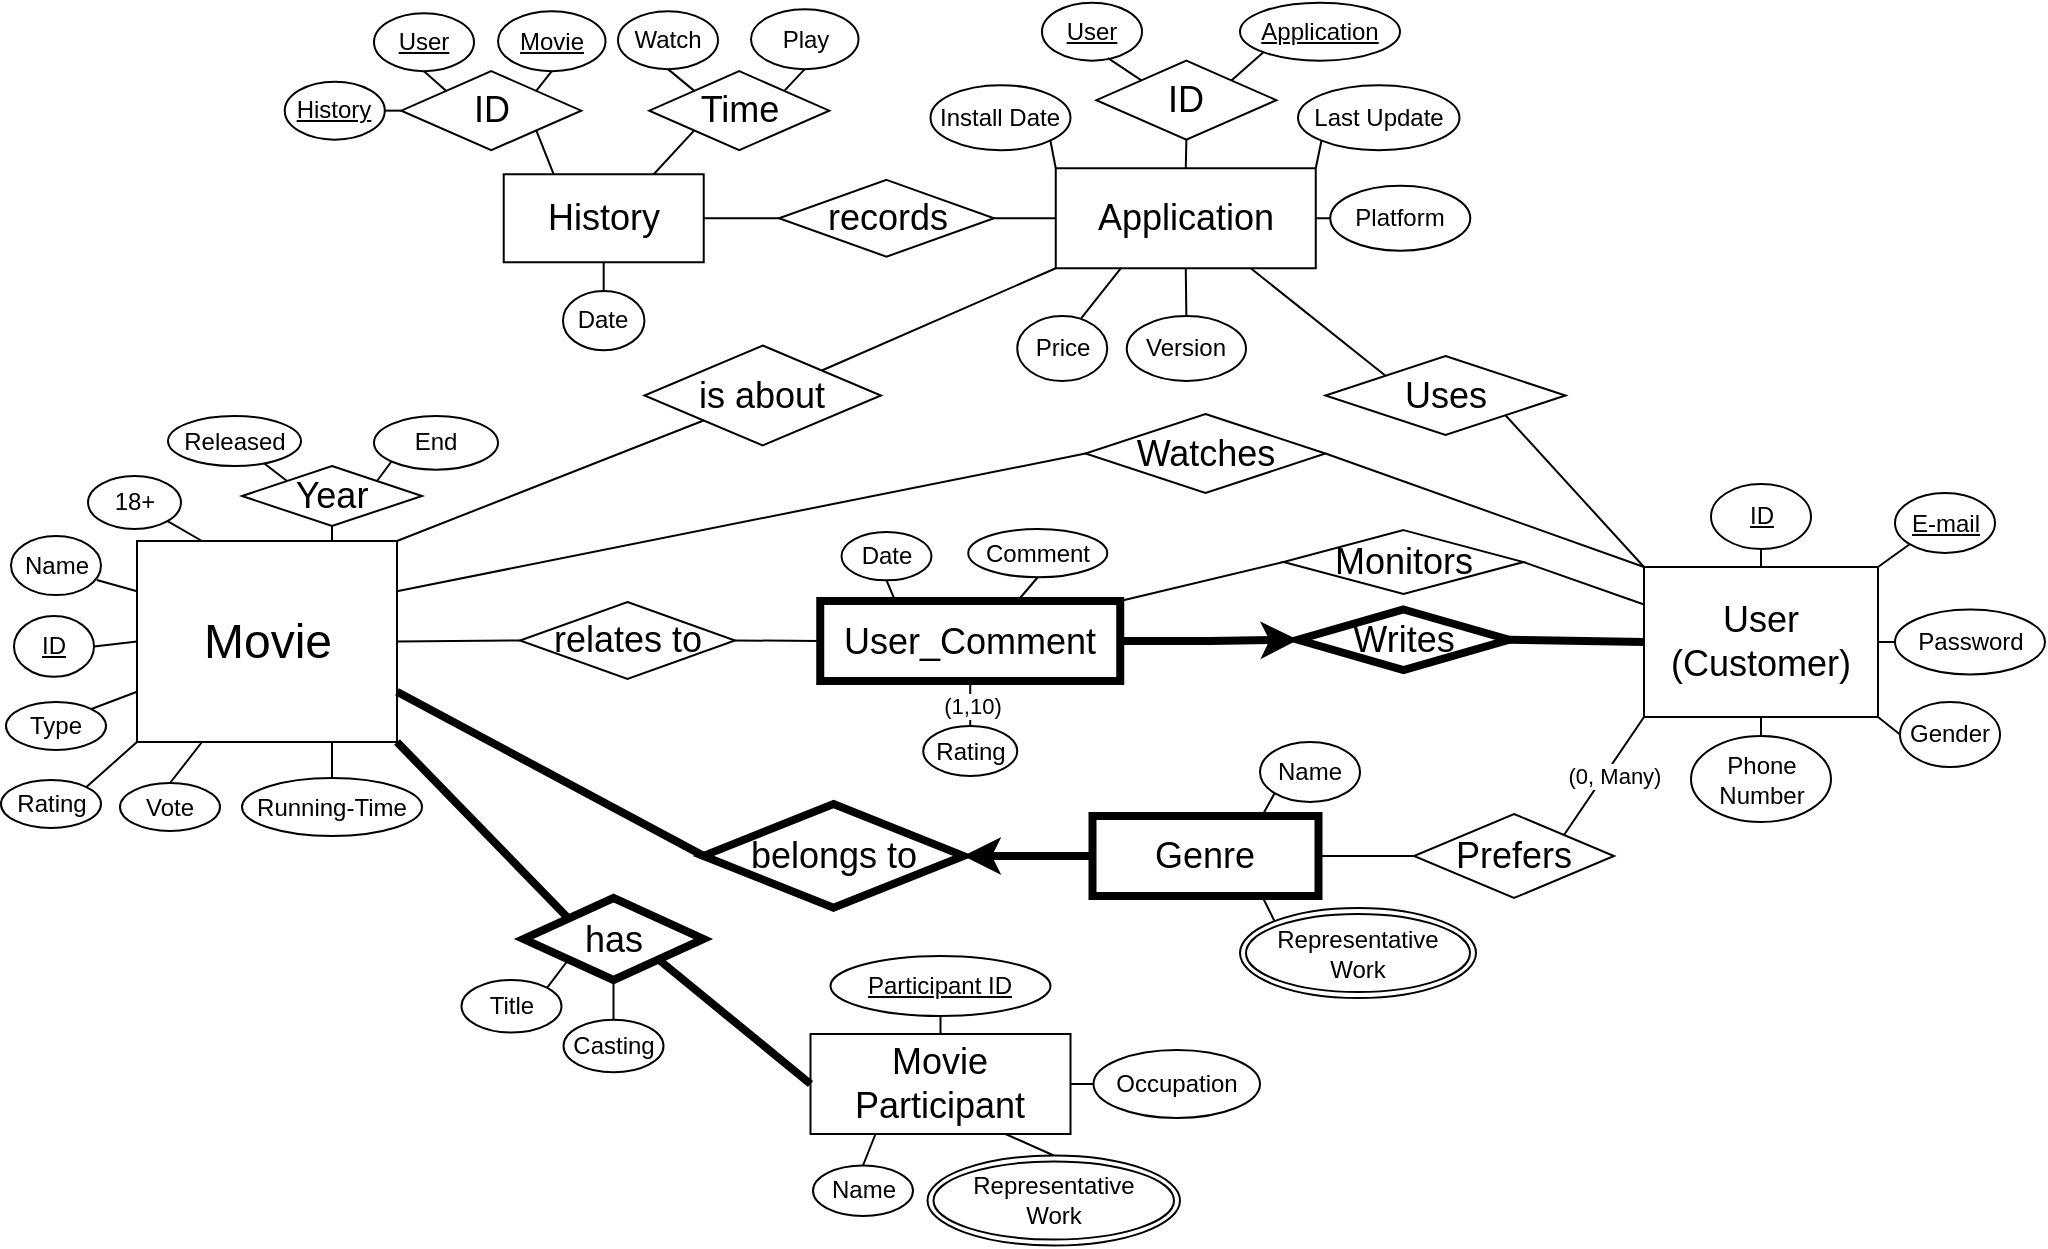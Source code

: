 <mxfile version="24.7.14" pages="2">
  <diagram id="rgVw4Kh5Wtp_J3KKhTi0" name="ER">
    <mxGraphModel dx="20" dy="738" grid="1" gridSize="10" guides="1" tooltips="1" connect="1" arrows="1" fold="1" page="1" pageScale="1" pageWidth="827" pageHeight="1169" math="0" shadow="0">
      <root>
        <mxCell id="0" />
        <mxCell id="1" parent="0" />
        <mxCell id="Y2QeQmpJSXi7cNchoxGy-1" value="Type" style="ellipse;whiteSpace=wrap;html=1;align=center;rounded=1;" parent="1" vertex="1">
          <mxGeometry x="1913" y="573" width="50" height="24" as="geometry" />
        </mxCell>
        <mxCell id="Y2QeQmpJSXi7cNchoxGy-3" value="&lt;span style=&quot;font-size: 18px;&quot;&gt;User&lt;br&gt;(Customer)&lt;/span&gt;" style="whiteSpace=wrap;html=1;align=center;rounded=0;" parent="1" vertex="1">
          <mxGeometry x="2732" y="505.5" width="117" height="75" as="geometry" />
        </mxCell>
        <mxCell id="Y2QeQmpJSXi7cNchoxGy-4" value="&lt;font style=&quot;font-size: 18px;&quot;&gt;Movie Participant&lt;/font&gt;" style="whiteSpace=wrap;html=1;align=center;rounded=0;" parent="1" vertex="1">
          <mxGeometry x="2315.25" y="739" width="130" height="50" as="geometry" />
        </mxCell>
        <mxCell id="Y2QeQmpJSXi7cNchoxGy-5" value="&lt;u&gt;ID&lt;/u&gt;" style="ellipse;whiteSpace=wrap;html=1;align=center;rounded=1;" parent="1" vertex="1">
          <mxGeometry x="2765.5" y="464" width="50" height="32.5" as="geometry" />
        </mxCell>
        <mxCell id="Y2QeQmpJSXi7cNchoxGy-6" value="" style="endArrow=none;html=1;rounded=1;exitX=0.5;exitY=1;exitDx=0;exitDy=0;entryX=0.5;entryY=0;entryDx=0;entryDy=0;" parent="1" source="Y2QeQmpJSXi7cNchoxGy-5" target="Y2QeQmpJSXi7cNchoxGy-3" edge="1">
          <mxGeometry relative="1" as="geometry">
            <mxPoint x="2517.5" y="492.5" as="sourcePoint" />
            <mxPoint x="2677.5" y="492.5" as="targetPoint" />
          </mxGeometry>
        </mxCell>
        <mxCell id="Y2QeQmpJSXi7cNchoxGy-7" value="&lt;u&gt;E-mail&lt;/u&gt;" style="ellipse;whiteSpace=wrap;html=1;align=center;rounded=1;" parent="1" vertex="1">
          <mxGeometry x="2857.5" y="468.5" width="50" height="30" as="geometry" />
        </mxCell>
        <mxCell id="Y2QeQmpJSXi7cNchoxGy-8" value="" style="endArrow=none;html=1;rounded=1;exitX=0;exitY=1;exitDx=0;exitDy=0;entryX=1;entryY=0;entryDx=0;entryDy=0;" parent="1" source="Y2QeQmpJSXi7cNchoxGy-7" target="Y2QeQmpJSXi7cNchoxGy-3" edge="1">
          <mxGeometry relative="1" as="geometry">
            <mxPoint x="2760.5" y="436.5" as="sourcePoint" />
            <mxPoint x="2817.5" y="452.5" as="targetPoint" />
          </mxGeometry>
        </mxCell>
        <mxCell id="Y2QeQmpJSXi7cNchoxGy-9" value="Password" style="ellipse;whiteSpace=wrap;html=1;align=center;rounded=1;" parent="1" vertex="1">
          <mxGeometry x="2857.5" y="526.75" width="75" height="32.5" as="geometry" />
        </mxCell>
        <mxCell id="Y2QeQmpJSXi7cNchoxGy-10" value="" style="endArrow=none;html=1;rounded=1;entryX=1;entryY=0.5;entryDx=0;entryDy=0;exitX=0;exitY=0.5;exitDx=0;exitDy=0;" parent="1" source="Y2QeQmpJSXi7cNchoxGy-9" target="Y2QeQmpJSXi7cNchoxGy-3" edge="1">
          <mxGeometry relative="1" as="geometry">
            <mxPoint x="2870" y="543" as="sourcePoint" />
            <mxPoint x="2827.5" y="462.5" as="targetPoint" />
          </mxGeometry>
        </mxCell>
        <mxCell id="Y2QeQmpJSXi7cNchoxGy-11" value="Gender" style="ellipse;whiteSpace=wrap;html=1;align=center;rounded=1;" parent="1" vertex="1">
          <mxGeometry x="2860" y="573" width="50" height="32.5" as="geometry" />
        </mxCell>
        <mxCell id="Y2QeQmpJSXi7cNchoxGy-12" value="" style="endArrow=none;html=1;rounded=1;exitX=0;exitY=0.5;exitDx=0;exitDy=0;entryX=1;entryY=1;entryDx=0;entryDy=0;" parent="1" source="Y2QeQmpJSXi7cNchoxGy-11" target="Y2QeQmpJSXi7cNchoxGy-3" edge="1">
          <mxGeometry relative="1" as="geometry">
            <mxPoint x="2790.5" y="386.5" as="sourcePoint" />
            <mxPoint x="2827.5" y="462.5" as="targetPoint" />
          </mxGeometry>
        </mxCell>
        <mxCell id="Y2QeQmpJSXi7cNchoxGy-13" value="Phone Number" style="ellipse;whiteSpace=wrap;html=1;align=center;rounded=1;" parent="1" vertex="1">
          <mxGeometry x="2755.5" y="590" width="70" height="43" as="geometry" />
        </mxCell>
        <mxCell id="Y2QeQmpJSXi7cNchoxGy-14" value="" style="endArrow=none;html=1;rounded=1;entryX=0.5;entryY=1;entryDx=0;entryDy=0;exitX=0.5;exitY=0;exitDx=0;exitDy=0;" parent="1" source="Y2QeQmpJSXi7cNchoxGy-13" target="Y2QeQmpJSXi7cNchoxGy-3" edge="1">
          <mxGeometry relative="1" as="geometry">
            <mxPoint x="2975" y="452.5" as="sourcePoint" />
            <mxPoint x="2827.5" y="462.5" as="targetPoint" />
          </mxGeometry>
        </mxCell>
        <mxCell id="Y2QeQmpJSXi7cNchoxGy-15" value="Name" style="ellipse;whiteSpace=wrap;html=1;align=center;rounded=1;" parent="1" vertex="1">
          <mxGeometry x="1915.5" y="490" width="45" height="29.56" as="geometry" />
        </mxCell>
        <mxCell id="Y2QeQmpJSXi7cNchoxGy-16" value="Running-Time" style="ellipse;whiteSpace=wrap;html=1;align=center;rounded=1;" parent="1" vertex="1">
          <mxGeometry x="2031" y="611" width="90" height="29" as="geometry" />
        </mxCell>
        <mxCell id="Y2QeQmpJSXi7cNchoxGy-17" value="Released" style="ellipse;whiteSpace=wrap;html=1;align=center;rounded=1;" parent="1" vertex="1">
          <mxGeometry x="1994" y="430" width="66.5" height="25.04" as="geometry" />
        </mxCell>
        <mxCell id="Y2QeQmpJSXi7cNchoxGy-18" value="18+" style="ellipse;whiteSpace=wrap;html=1;align=center;rounded=1;" parent="1" vertex="1">
          <mxGeometry x="1954" y="460" width="46.5" height="26.5" as="geometry" />
        </mxCell>
        <mxCell id="Y2QeQmpJSXi7cNchoxGy-19" value="&lt;font style=&quot;font-size: 24px;&quot;&gt;Movie&lt;/font&gt;" style="whiteSpace=wrap;html=1;align=center;rounded=0;" parent="1" vertex="1">
          <mxGeometry x="1978.5" y="492.5" width="130" height="100.5" as="geometry" />
        </mxCell>
        <mxCell id="Y2QeQmpJSXi7cNchoxGy-20" value="&lt;font style=&quot;font-size: 18px;&quot;&gt;Prefers&lt;/font&gt;" style="shape=rhombus;perimeter=rhombusPerimeter;whiteSpace=wrap;html=1;align=center;rounded=0;" parent="1" vertex="1">
          <mxGeometry x="2617" y="629" width="100" height="42" as="geometry" />
        </mxCell>
        <mxCell id="Y2QeQmpJSXi7cNchoxGy-21" value="&lt;font style=&quot;font-size: 18px;&quot;&gt;User_Comment&lt;/font&gt;" style="whiteSpace=wrap;html=1;align=center;rounded=0;glass=0;strokeWidth=4;" parent="1" vertex="1">
          <mxGeometry x="2320.12" y="522.5" width="150" height="40" as="geometry" />
        </mxCell>
        <mxCell id="Y2QeQmpJSXi7cNchoxGy-22" value="Rating" style="ellipse;whiteSpace=wrap;html=1;align=center;rounded=1;" parent="1" vertex="1">
          <mxGeometry x="2371.62" y="585" width="47" height="25" as="geometry" />
        </mxCell>
        <mxCell id="Y2QeQmpJSXi7cNchoxGy-24" value="&lt;u&gt;ID&lt;/u&gt;" style="ellipse;whiteSpace=wrap;html=1;align=center;rounded=1;" parent="1" vertex="1">
          <mxGeometry x="1917" y="530" width="40" height="30.39" as="geometry" />
        </mxCell>
        <mxCell id="Y2QeQmpJSXi7cNchoxGy-25" value="" style="endArrow=none;html=1;rounded=1;exitX=0;exitY=0.5;exitDx=0;exitDy=0;entryX=1;entryY=0.5;entryDx=0;entryDy=0;" parent="1" source="Y2QeQmpJSXi7cNchoxGy-19" target="Y2QeQmpJSXi7cNchoxGy-24" edge="1">
          <mxGeometry relative="1" as="geometry">
            <mxPoint x="2257.5" y="506.5" as="sourcePoint" />
            <mxPoint x="2332.5" y="506.5" as="targetPoint" />
          </mxGeometry>
        </mxCell>
        <mxCell id="Y2QeQmpJSXi7cNchoxGy-26" value="" style="endArrow=none;html=1;rounded=1;entryX=0.953;entryY=0.745;entryDx=0;entryDy=0;exitX=0;exitY=0.25;exitDx=0;exitDy=0;entryPerimeter=0;" parent="1" source="Y2QeQmpJSXi7cNchoxGy-19" target="Y2QeQmpJSXi7cNchoxGy-15" edge="1">
          <mxGeometry relative="1" as="geometry">
            <mxPoint x="1956.5" y="523.5" as="sourcePoint" />
            <mxPoint x="1890.5" y="485.5" as="targetPoint" />
          </mxGeometry>
        </mxCell>
        <mxCell id="Y2QeQmpJSXi7cNchoxGy-27" value="" style="endArrow=none;html=1;rounded=1;entryX=1;entryY=0;entryDx=0;entryDy=0;exitX=0;exitY=0.75;exitDx=0;exitDy=0;" parent="1" source="Y2QeQmpJSXi7cNchoxGy-19" target="Y2QeQmpJSXi7cNchoxGy-1" edge="1">
          <mxGeometry relative="1" as="geometry">
            <mxPoint x="1995.5" y="571.5" as="sourcePoint" />
            <mxPoint x="1910.5" y="435.5" as="targetPoint" />
          </mxGeometry>
        </mxCell>
        <mxCell id="Y2QeQmpJSXi7cNchoxGy-28" value="" style="endArrow=none;html=1;rounded=1;entryX=0.5;entryY=0;entryDx=0;entryDy=0;exitX=0.75;exitY=1;exitDx=0;exitDy=0;" parent="1" source="Y2QeQmpJSXi7cNchoxGy-19" target="Y2QeQmpJSXi7cNchoxGy-16" edge="1">
          <mxGeometry relative="1" as="geometry">
            <mxPoint x="2002.5" y="481.5" as="sourcePoint" />
            <mxPoint x="1950.5" y="395.5" as="targetPoint" />
          </mxGeometry>
        </mxCell>
        <mxCell id="Y2QeQmpJSXi7cNchoxGy-29" value="" style="endArrow=none;html=1;rounded=1;exitX=0;exitY=0;exitDx=0;exitDy=0;" parent="1" source="Y2QeQmpJSXi7cNchoxGy-69" target="Y2QeQmpJSXi7cNchoxGy-17" edge="1">
          <mxGeometry relative="1" as="geometry">
            <mxPoint x="2019" y="393" as="sourcePoint" />
            <mxPoint x="2017" y="404" as="targetPoint" />
          </mxGeometry>
        </mxCell>
        <mxCell id="Y2QeQmpJSXi7cNchoxGy-30" value="" style="endArrow=none;html=1;rounded=1;entryX=1;entryY=1;entryDx=0;entryDy=0;exitX=0.25;exitY=0;exitDx=0;exitDy=0;" parent="1" source="Y2QeQmpJSXi7cNchoxGy-19" target="Y2QeQmpJSXi7cNchoxGy-18" edge="1">
          <mxGeometry relative="1" as="geometry">
            <mxPoint x="2002.5" y="481.5" as="sourcePoint" />
            <mxPoint x="2054.5" y="380.5" as="targetPoint" />
          </mxGeometry>
        </mxCell>
        <mxCell id="Y2QeQmpJSXi7cNchoxGy-31" value="Date" style="ellipse;whiteSpace=wrap;html=1;align=center;rounded=1;" parent="1" vertex="1">
          <mxGeometry x="2330.75" y="488.05" width="45" height="24.13" as="geometry" />
        </mxCell>
        <mxCell id="Y2QeQmpJSXi7cNchoxGy-32" value="Comment" style="ellipse;whiteSpace=wrap;html=1;align=center;rounded=1;" parent="1" vertex="1">
          <mxGeometry x="2394.12" y="486.5" width="69.5" height="24.13" as="geometry" />
        </mxCell>
        <mxCell id="Y2QeQmpJSXi7cNchoxGy-34" value="" style="endArrow=none;html=1;rounded=1;exitX=0.5;exitY=1;exitDx=0;exitDy=0;entryX=0.5;entryY=0;entryDx=0;entryDy=0;" parent="1" source="Y2QeQmpJSXi7cNchoxGy-21" target="Y2QeQmpJSXi7cNchoxGy-22" edge="1">
          <mxGeometry relative="1" as="geometry">
            <mxPoint x="2440" y="780" as="sourcePoint" />
            <mxPoint x="2405" y="594" as="targetPoint" />
          </mxGeometry>
        </mxCell>
        <mxCell id="CK9RRE3O3jIJMYVnEYLk-2" value="(1,10)" style="edgeLabel;html=1;align=center;verticalAlign=middle;resizable=0;points=[];" parent="Y2QeQmpJSXi7cNchoxGy-34" vertex="1" connectable="0">
          <mxGeometry x="-0.424" y="1" relative="1" as="geometry">
            <mxPoint y="6" as="offset" />
          </mxGeometry>
        </mxCell>
        <mxCell id="Y2QeQmpJSXi7cNchoxGy-35" value="" style="endArrow=none;html=1;rounded=1;exitX=0.25;exitY=0;exitDx=0;exitDy=0;entryX=0.5;entryY=1;entryDx=0;entryDy=0;" parent="1" source="Y2QeQmpJSXi7cNchoxGy-21" target="Y2QeQmpJSXi7cNchoxGy-31" edge="1">
          <mxGeometry relative="1" as="geometry">
            <mxPoint x="2450" y="790" as="sourcePoint" />
            <mxPoint x="2417" y="506.5" as="targetPoint" />
          </mxGeometry>
        </mxCell>
        <mxCell id="Y2QeQmpJSXi7cNchoxGy-36" value="" style="endArrow=none;html=1;rounded=1;exitX=0.657;exitY=0.003;exitDx=0;exitDy=0;entryX=0.5;entryY=1;entryDx=0;entryDy=0;exitPerimeter=0;" parent="1" source="Y2QeQmpJSXi7cNchoxGy-21" target="Y2QeQmpJSXi7cNchoxGy-32" edge="1">
          <mxGeometry relative="1" as="geometry">
            <mxPoint x="2460" y="800" as="sourcePoint" />
            <mxPoint x="2447" y="690" as="targetPoint" />
          </mxGeometry>
        </mxCell>
        <mxCell id="Y2QeQmpJSXi7cNchoxGy-37" value="&lt;font style=&quot;font-size: 18px;&quot;&gt;Writes&lt;/font&gt;" style="shape=rhombus;perimeter=rhombusPerimeter;whiteSpace=wrap;html=1;align=center;rounded=0;strokeWidth=4;" parent="1" vertex="1">
          <mxGeometry x="2559" y="526.75" width="105.5" height="30.25" as="geometry" />
        </mxCell>
        <mxCell id="Y2QeQmpJSXi7cNchoxGy-38" value="&lt;span style=&quot;font-size: 18px;&quot;&gt;relates to&lt;/span&gt;" style="shape=rhombus;perimeter=rhombusPerimeter;whiteSpace=wrap;html=1;align=center;rounded=0;" parent="1" vertex="1">
          <mxGeometry x="2170" y="523" width="107.5" height="38.44" as="geometry" />
        </mxCell>
        <mxCell id="Y2QeQmpJSXi7cNchoxGy-39" value="Name" style="ellipse;whiteSpace=wrap;html=1;align=center;rounded=1;" parent="1" vertex="1">
          <mxGeometry x="2316.5" y="804.75" width="50" height="25.25" as="geometry" />
        </mxCell>
        <mxCell id="Y2QeQmpJSXi7cNchoxGy-40" value="Occupation" style="ellipse;whiteSpace=wrap;html=1;align=center;rounded=1;" parent="1" vertex="1">
          <mxGeometry x="2456.75" y="747" width="83.25" height="34" as="geometry" />
        </mxCell>
        <mxCell id="Y2QeQmpJSXi7cNchoxGy-42" value="&lt;u&gt;Participant ID&lt;/u&gt;" style="ellipse;whiteSpace=wrap;html=1;align=center;rounded=1;" parent="1" vertex="1">
          <mxGeometry x="2325.25" y="700" width="110" height="30" as="geometry" />
        </mxCell>
        <mxCell id="Y2QeQmpJSXi7cNchoxGy-43" value="" style="endArrow=none;html=1;rounded=1;entryX=0.5;entryY=0;entryDx=0;entryDy=0;exitX=0.75;exitY=1;exitDx=0;exitDy=0;" parent="1" source="Y2QeQmpJSXi7cNchoxGy-4" target="ez08-odmeZJ5CBeFPg-b-1" edge="1">
          <mxGeometry relative="1" as="geometry">
            <mxPoint x="1863.75" y="814" as="sourcePoint" />
            <mxPoint x="2428.75" y="811.0" as="targetPoint" />
          </mxGeometry>
        </mxCell>
        <mxCell id="Y2QeQmpJSXi7cNchoxGy-44" value="" style="endArrow=none;html=1;rounded=1;entryX=0;entryY=0.5;entryDx=0;entryDy=0;exitX=1;exitY=0.5;exitDx=0;exitDy=0;" parent="1" source="Y2QeQmpJSXi7cNchoxGy-4" target="Y2QeQmpJSXi7cNchoxGy-40" edge="1">
          <mxGeometry relative="1" as="geometry">
            <mxPoint x="2358.75" y="816" as="sourcePoint" />
            <mxPoint x="2363.75" y="835" as="targetPoint" />
          </mxGeometry>
        </mxCell>
        <mxCell id="Y2QeQmpJSXi7cNchoxGy-45" value="" style="endArrow=none;html=1;rounded=1;entryX=0.5;entryY=1;entryDx=0;entryDy=0;exitX=0.5;exitY=0;exitDx=0;exitDy=0;" parent="1" source="Y2QeQmpJSXi7cNchoxGy-4" target="Y2QeQmpJSXi7cNchoxGy-42" edge="1">
          <mxGeometry relative="1" as="geometry">
            <mxPoint x="2368.75" y="826" as="sourcePoint" />
            <mxPoint x="2373.75" y="845" as="targetPoint" />
          </mxGeometry>
        </mxCell>
        <mxCell id="Y2QeQmpJSXi7cNchoxGy-46" value="" style="endArrow=none;html=1;rounded=1;exitX=0.25;exitY=1;exitDx=0;exitDy=0;entryX=0.5;entryY=0;entryDx=0;entryDy=0;" parent="1" source="Y2QeQmpJSXi7cNchoxGy-4" target="Y2QeQmpJSXi7cNchoxGy-39" edge="1">
          <mxGeometry relative="1" as="geometry">
            <mxPoint x="2378.75" y="836" as="sourcePoint" />
            <mxPoint x="2417.75" y="720" as="targetPoint" />
          </mxGeometry>
        </mxCell>
        <mxCell id="Y2QeQmpJSXi7cNchoxGy-47" value="End" style="ellipse;whiteSpace=wrap;html=1;align=center;rounded=1;" parent="1" vertex="1">
          <mxGeometry x="2097" y="430" width="62" height="26.82" as="geometry" />
        </mxCell>
        <mxCell id="Y2QeQmpJSXi7cNchoxGy-48" value="" style="endArrow=none;html=1;rounded=1;entryX=0;entryY=1;entryDx=0;entryDy=0;exitX=1;exitY=0;exitDx=0;exitDy=0;" parent="1" source="Y2QeQmpJSXi7cNchoxGy-69" target="Y2QeQmpJSXi7cNchoxGy-47" edge="1">
          <mxGeometry relative="1" as="geometry">
            <mxPoint x="2069" y="383" as="sourcePoint" />
            <mxPoint x="2042.5" y="630.5" as="targetPoint" />
          </mxGeometry>
        </mxCell>
        <mxCell id="Y2QeQmpJSXi7cNchoxGy-49" value="" style="edgeStyle=orthogonalEdgeStyle;rounded=0;orthogonalLoop=1;jettySize=auto;html=1;strokeWidth=4;" parent="1" source="Y2QeQmpJSXi7cNchoxGy-50" target="Y2QeQmpJSXi7cNchoxGy-73" edge="1">
          <mxGeometry relative="1" as="geometry" />
        </mxCell>
        <mxCell id="Y2QeQmpJSXi7cNchoxGy-50" value="&lt;font style=&quot;font-size: 18px;&quot;&gt;Genre&lt;/font&gt;" style="whiteSpace=wrap;html=1;align=center;rounded=0;strokeWidth=4;" parent="1" vertex="1">
          <mxGeometry x="2456.25" y="630" width="113" height="40" as="geometry" />
        </mxCell>
        <mxCell id="Y2QeQmpJSXi7cNchoxGy-51" value="&lt;font style=&quot;font-size: 18px;&quot;&gt;History&lt;/font&gt;" style="whiteSpace=wrap;html=1;align=center;rounded=0;" parent="1" vertex="1">
          <mxGeometry x="2161.86" y="309.13" width="100" height="44" as="geometry" />
        </mxCell>
        <mxCell id="Y2QeQmpJSXi7cNchoxGy-52" value="&lt;font style=&quot;font-size: 18px;&quot;&gt;Watches&lt;/font&gt;" style="shape=rhombus;perimeter=rhombusPerimeter;whiteSpace=wrap;html=1;align=center;rounded=0;" parent="1" vertex="1">
          <mxGeometry x="2452.75" y="429" width="120" height="39.5" as="geometry" />
        </mxCell>
        <mxCell id="Y2QeQmpJSXi7cNchoxGy-53" value="Name" style="ellipse;whiteSpace=wrap;html=1;align=center;rounded=1;" parent="1" vertex="1">
          <mxGeometry x="2540" y="593" width="50" height="30" as="geometry" />
        </mxCell>
        <mxCell id="Y2QeQmpJSXi7cNchoxGy-54" value="&lt;font style=&quot;font-size: 18px;&quot;&gt;has&lt;/font&gt;" style="shape=rhombus;perimeter=rhombusPerimeter;whiteSpace=wrap;html=1;align=center;rounded=0;strokeWidth=4;" parent="1" vertex="1">
          <mxGeometry x="2171.75" y="671" width="90" height="41" as="geometry" />
        </mxCell>
        <mxCell id="Y2QeQmpJSXi7cNchoxGy-55" value="" style="endArrow=none;html=1;rounded=1;entryX=0.75;entryY=0;entryDx=0;entryDy=0;exitX=0;exitY=1;exitDx=0;exitDy=0;" parent="1" source="Y2QeQmpJSXi7cNchoxGy-53" target="Y2QeQmpJSXi7cNchoxGy-50" edge="1">
          <mxGeometry relative="1" as="geometry">
            <mxPoint x="2537.75" y="600" as="sourcePoint" />
            <mxPoint x="2513.75" y="655.5" as="targetPoint" />
          </mxGeometry>
        </mxCell>
        <mxCell id="Y2QeQmpJSXi7cNchoxGy-58" value="Watch" style="ellipse;whiteSpace=wrap;html=1;align=center;rounded=1;" parent="1" vertex="1">
          <mxGeometry x="2219" y="227.57" width="50" height="29" as="geometry" />
        </mxCell>
        <mxCell id="Y2QeQmpJSXi7cNchoxGy-59" value="Play" style="ellipse;whiteSpace=wrap;html=1;align=center;rounded=1;" parent="1" vertex="1">
          <mxGeometry x="2285.5" y="226.57" width="53.75" height="30" as="geometry" />
        </mxCell>
        <mxCell id="Y2QeQmpJSXi7cNchoxGy-60" value="" style="endArrow=none;html=1;rounded=1;entryX=0;entryY=0;entryDx=0;entryDy=0;exitX=0.5;exitY=1;exitDx=0;exitDy=0;" parent="1" source="Y2QeQmpJSXi7cNchoxGy-58" target="Y2QeQmpJSXi7cNchoxGy-71" edge="1">
          <mxGeometry relative="1" as="geometry">
            <mxPoint x="2197.63" y="407.25" as="sourcePoint" />
            <mxPoint x="2214.63" y="431.25" as="targetPoint" />
          </mxGeometry>
        </mxCell>
        <mxCell id="Y2QeQmpJSXi7cNchoxGy-61" value="" style="endArrow=none;html=1;rounded=1;entryX=1;entryY=0;entryDx=0;entryDy=0;exitX=0.5;exitY=1;exitDx=0;exitDy=0;" parent="1" source="Y2QeQmpJSXi7cNchoxGy-59" target="Y2QeQmpJSXi7cNchoxGy-71" edge="1">
          <mxGeometry relative="1" as="geometry">
            <mxPoint x="2207.63" y="417.25" as="sourcePoint" />
            <mxPoint x="2224.63" y="441.25" as="targetPoint" />
          </mxGeometry>
        </mxCell>
        <mxCell id="Y2QeQmpJSXi7cNchoxGy-62" value="" style="endArrow=none;html=1;rounded=1;entryX=0.5;entryY=1;entryDx=0;entryDy=0;exitX=0.5;exitY=0;exitDx=0;exitDy=0;" parent="1" source="Y2QeQmpJSXi7cNchoxGy-63" target="Y2QeQmpJSXi7cNchoxGy-51" edge="1">
          <mxGeometry relative="1" as="geometry">
            <mxPoint x="2099.37" y="387.13" as="sourcePoint" />
            <mxPoint x="2173.37" y="385.13" as="targetPoint" />
          </mxGeometry>
        </mxCell>
        <mxCell id="Y2QeQmpJSXi7cNchoxGy-63" value="Date" style="ellipse;whiteSpace=wrap;html=1;align=center;rounded=1;" parent="1" vertex="1">
          <mxGeometry x="2191.48" y="367.5" width="40.75" height="29.63" as="geometry" />
        </mxCell>
        <mxCell id="Y2QeQmpJSXi7cNchoxGy-66" value="&lt;font style=&quot;font-size: 18px;&quot;&gt;is about&lt;/font&gt;" style="shape=rhombus;perimeter=rhombusPerimeter;whiteSpace=wrap;html=1;align=center;rounded=0;" parent="1" vertex="1">
          <mxGeometry x="2232.23" y="394.75" width="118.25" height="50" as="geometry" />
        </mxCell>
        <mxCell id="Y2QeQmpJSXi7cNchoxGy-68" value="" style="endArrow=none;html=1;rounded=1;entryX=0.75;entryY=1;entryDx=0;entryDy=0;exitX=0;exitY=0;exitDx=0;exitDy=0;" parent="1" source="P1XqQ0uWZs09S3HQ0iQS-1" target="Y2QeQmpJSXi7cNchoxGy-50" edge="1">
          <mxGeometry relative="1" as="geometry">
            <mxPoint x="2557.907" y="684.443" as="sourcePoint" />
            <mxPoint x="2522.75" y="680" as="targetPoint" />
          </mxGeometry>
        </mxCell>
        <mxCell id="Y2QeQmpJSXi7cNchoxGy-69" value="&lt;span style=&quot;font-size: 18px;&quot;&gt;Year&lt;/span&gt;" style="shape=rhombus;perimeter=rhombusPerimeter;whiteSpace=wrap;html=1;align=center;rounded=0;" parent="1" vertex="1">
          <mxGeometry x="2031" y="455" width="90" height="30" as="geometry" />
        </mxCell>
        <mxCell id="Y2QeQmpJSXi7cNchoxGy-71" value="&lt;span style=&quot;font-size: 18px;&quot;&gt;Time&lt;/span&gt;" style="shape=rhombus;perimeter=rhombusPerimeter;whiteSpace=wrap;html=1;align=center;rounded=0;" parent="1" vertex="1">
          <mxGeometry x="2234.63" y="257.57" width="90" height="39.5" as="geometry" />
        </mxCell>
        <mxCell id="Y2QeQmpJSXi7cNchoxGy-72" value="" style="endArrow=none;html=1;rounded=1;entryX=0.75;entryY=0;entryDx=0;entryDy=0;exitX=0;exitY=1;exitDx=0;exitDy=0;" parent="1" source="Y2QeQmpJSXi7cNchoxGy-71" target="Y2QeQmpJSXi7cNchoxGy-51" edge="1">
          <mxGeometry relative="1" as="geometry">
            <mxPoint x="2343.62" y="295" as="sourcePoint" />
            <mxPoint x="2271.62" y="307" as="targetPoint" />
          </mxGeometry>
        </mxCell>
        <mxCell id="Y2QeQmpJSXi7cNchoxGy-73" value="&lt;span style=&quot;font-size: 18px;&quot;&gt;belongs to&lt;/span&gt;" style="shape=rhombus;perimeter=rhombusPerimeter;whiteSpace=wrap;html=1;align=center;rounded=0;strokeWidth=4;" parent="1" vertex="1">
          <mxGeometry x="2261.75" y="624" width="130" height="51.88" as="geometry" />
        </mxCell>
        <mxCell id="Y2QeQmpJSXi7cNchoxGy-74" value="" style="endArrow=none;html=1;rounded=0;exitX=1;exitY=0.25;exitDx=0;exitDy=0;entryX=0;entryY=0.5;entryDx=0;entryDy=0;" parent="1" source="Y2QeQmpJSXi7cNchoxGy-19" target="Y2QeQmpJSXi7cNchoxGy-52" edge="1">
          <mxGeometry relative="1" as="geometry">
            <mxPoint x="2220" y="660" as="sourcePoint" />
            <mxPoint x="2380" y="660" as="targetPoint" />
          </mxGeometry>
        </mxCell>
        <mxCell id="Y2QeQmpJSXi7cNchoxGy-75" value="" style="endArrow=none;html=1;rounded=1;entryX=1;entryY=0.5;entryDx=0;entryDy=0;exitX=0;exitY=0.5;exitDx=0;exitDy=0;" parent="1" source="Y2QeQmpJSXi7cNchoxGy-38" target="Y2QeQmpJSXi7cNchoxGy-19" edge="1">
          <mxGeometry relative="1" as="geometry">
            <mxPoint x="2378" y="573" as="sourcePoint" />
            <mxPoint x="2361" y="586" as="targetPoint" />
          </mxGeometry>
        </mxCell>
        <mxCell id="Y2QeQmpJSXi7cNchoxGy-76" value="" style="endArrow=none;html=1;rounded=1;exitX=0;exitY=0.5;exitDx=0;exitDy=0;entryX=1;entryY=0.75;entryDx=0;entryDy=0;strokeWidth=4;" parent="1" source="Y2QeQmpJSXi7cNchoxGy-73" target="Y2QeQmpJSXi7cNchoxGy-19" edge="1">
          <mxGeometry relative="1" as="geometry">
            <mxPoint x="2388" y="583" as="sourcePoint" />
            <mxPoint x="2107" y="558" as="targetPoint" />
          </mxGeometry>
        </mxCell>
        <mxCell id="Y2QeQmpJSXi7cNchoxGy-77" value="" style="endArrow=none;html=1;rounded=1;entryX=1;entryY=1;entryDx=0;entryDy=0;exitX=0;exitY=0;exitDx=0;exitDy=0;strokeWidth=4;" parent="1" source="Y2QeQmpJSXi7cNchoxGy-54" edge="1">
          <mxGeometry relative="1" as="geometry">
            <mxPoint x="2228" y="665" as="sourcePoint" />
            <mxPoint x="2108.5" y="593.0" as="targetPoint" />
          </mxGeometry>
        </mxCell>
        <mxCell id="Y2QeQmpJSXi7cNchoxGy-78" value="" style="endArrow=none;html=1;rounded=1;entryX=1;entryY=1;entryDx=0;entryDy=0;exitX=0;exitY=0.5;exitDx=0;exitDy=0;strokeWidth=4;" parent="1" source="Y2QeQmpJSXi7cNchoxGy-4" target="Y2QeQmpJSXi7cNchoxGy-54" edge="1">
          <mxGeometry relative="1" as="geometry">
            <mxPoint x="2241" y="670" as="sourcePoint" />
            <mxPoint x="2132" y="583" as="targetPoint" />
          </mxGeometry>
        </mxCell>
        <mxCell id="Y2QeQmpJSXi7cNchoxGy-79" value="" style="endArrow=none;html=1;rounded=1;entryX=1;entryY=0.5;entryDx=0;entryDy=0;exitX=0;exitY=0.5;exitDx=0;exitDy=0;" parent="1" source="Y2QeQmpJSXi7cNchoxGy-20" target="Y2QeQmpJSXi7cNchoxGy-50" edge="1">
          <mxGeometry relative="1" as="geometry">
            <mxPoint x="2270" y="690" as="sourcePoint" />
            <mxPoint x="2161" y="603" as="targetPoint" />
          </mxGeometry>
        </mxCell>
        <mxCell id="Y2QeQmpJSXi7cNchoxGy-80" value="" style="endArrow=none;html=1;rounded=1;entryX=1;entryY=0;entryDx=0;entryDy=0;exitX=0;exitY=1;exitDx=0;exitDy=0;" parent="1" source="Y2QeQmpJSXi7cNchoxGy-3" target="Y2QeQmpJSXi7cNchoxGy-20" edge="1">
          <mxGeometry relative="1" as="geometry">
            <mxPoint x="2268" y="705" as="sourcePoint" />
            <mxPoint x="2159" y="618" as="targetPoint" />
          </mxGeometry>
        </mxCell>
        <mxCell id="HSsm5JEXWCboUOu-NhSc-1" value="(0, Many)" style="edgeLabel;html=1;align=center;verticalAlign=middle;resizable=0;points=[];" parent="Y2QeQmpJSXi7cNchoxGy-80" vertex="1" connectable="0">
          <mxGeometry x="-0.094" y="1" relative="1" as="geometry">
            <mxPoint x="2" y="2" as="offset" />
          </mxGeometry>
        </mxCell>
        <mxCell id="Y2QeQmpJSXi7cNchoxGy-82" value="" style="endArrow=none;html=1;rounded=1;exitX=0;exitY=0;exitDx=0;exitDy=0;entryX=1;entryY=0.5;entryDx=0;entryDy=0;strokeWidth=1;flowAnimation=0;" parent="1" source="Y2QeQmpJSXi7cNchoxGy-3" target="Y2QeQmpJSXi7cNchoxGy-52" edge="1">
          <mxGeometry relative="1" as="geometry">
            <mxPoint x="2298" y="735" as="sourcePoint" />
            <mxPoint x="2830" y="410" as="targetPoint" />
          </mxGeometry>
        </mxCell>
        <mxCell id="Y2QeQmpJSXi7cNchoxGy-83" value="" style="endArrow=none;html=1;rounded=1;entryX=0;entryY=1;entryDx=0;entryDy=0;exitX=1;exitY=0;exitDx=0;exitDy=0;" parent="1" source="Y2QeQmpJSXi7cNchoxGy-66" target="T6lqqy3oJ-vcg22mY32V-8" edge="1">
          <mxGeometry relative="1" as="geometry">
            <mxPoint x="2115.62" y="317.463" as="sourcePoint" />
            <mxPoint x="2075.37" y="539.32" as="targetPoint" />
          </mxGeometry>
        </mxCell>
        <mxCell id="Y2QeQmpJSXi7cNchoxGy-84" value="" style="endArrow=none;html=1;rounded=1;entryX=0;entryY=1;entryDx=0;entryDy=0;exitX=1;exitY=0;exitDx=0;exitDy=0;" parent="1" source="Y2QeQmpJSXi7cNchoxGy-19" target="Y2QeQmpJSXi7cNchoxGy-66" edge="1">
          <mxGeometry relative="1" as="geometry">
            <mxPoint x="2318" y="755" as="sourcePoint" />
            <mxPoint x="2209" y="668" as="targetPoint" />
          </mxGeometry>
        </mxCell>
        <mxCell id="Y2QeQmpJSXi7cNchoxGy-85" value="" style="endArrow=none;html=1;rounded=1;exitX=0;exitY=0.5;exitDx=0;exitDy=0;entryX=1;entryY=0.5;entryDx=0;entryDy=0;" parent="1" source="Y2QeQmpJSXi7cNchoxGy-21" target="Y2QeQmpJSXi7cNchoxGy-38" edge="1">
          <mxGeometry relative="1" as="geometry">
            <mxPoint x="2180" y="553" as="sourcePoint" />
            <mxPoint x="2280" y="541" as="targetPoint" />
          </mxGeometry>
        </mxCell>
        <mxCell id="Y2QeQmpJSXi7cNchoxGy-90" value="Title" style="ellipse;whiteSpace=wrap;html=1;align=center;rounded=1;" parent="1" vertex="1">
          <mxGeometry x="2140.75" y="712" width="50" height="26.25" as="geometry" />
        </mxCell>
        <mxCell id="Y2QeQmpJSXi7cNchoxGy-91" value="Casting" style="ellipse;whiteSpace=wrap;html=1;align=center;rounded=1;" parent="1" vertex="1">
          <mxGeometry x="2191.75" y="731.88" width="50" height="26.25" as="geometry" />
        </mxCell>
        <mxCell id="Y2QeQmpJSXi7cNchoxGy-92" value="" style="endArrow=none;html=1;rounded=1;exitX=0;exitY=1;exitDx=0;exitDy=0;entryX=1;entryY=0;entryDx=0;entryDy=0;" parent="1" source="Y2QeQmpJSXi7cNchoxGy-54" target="Y2QeQmpJSXi7cNchoxGy-90" edge="1">
          <mxGeometry relative="1" as="geometry">
            <mxPoint x="2374.75" y="834" as="sourcePoint" />
            <mxPoint x="2358.75" y="862" as="targetPoint" />
          </mxGeometry>
        </mxCell>
        <mxCell id="Y2QeQmpJSXi7cNchoxGy-93" value="" style="endArrow=none;html=1;rounded=1;entryX=0.5;entryY=0;entryDx=0;entryDy=0;exitX=0.5;exitY=1;exitDx=0;exitDy=0;" parent="1" source="Y2QeQmpJSXi7cNchoxGy-54" target="Y2QeQmpJSXi7cNchoxGy-91" edge="1">
          <mxGeometry relative="1" as="geometry">
            <mxPoint x="2219.75" y="718" as="sourcePoint" />
            <mxPoint x="2219.75" y="714" as="targetPoint" />
          </mxGeometry>
        </mxCell>
        <mxCell id="ez08-odmeZJ5CBeFPg-b-1" value="Representative&lt;br&gt;Work" style="ellipse;shape=doubleEllipse;margin=3;whiteSpace=wrap;html=1;align=center;" parent="1" vertex="1">
          <mxGeometry x="2373.75" y="799.75" width="126.25" height="45" as="geometry" />
        </mxCell>
        <mxCell id="P1XqQ0uWZs09S3HQ0iQS-1" value="Representative&lt;br&gt;Work" style="ellipse;shape=doubleEllipse;margin=3;whiteSpace=wrap;html=1;align=center;" parent="1" vertex="1">
          <mxGeometry x="2530" y="676" width="118" height="45" as="geometry" />
        </mxCell>
        <mxCell id="P1XqQ0uWZs09S3HQ0iQS-2" value="&lt;span style=&quot;font-size: 18px;&quot;&gt;ID&lt;/span&gt;" style="shape=rhombus;perimeter=rhombusPerimeter;whiteSpace=wrap;html=1;align=center;rounded=0;" parent="1" vertex="1">
          <mxGeometry x="2110.63" y="257.57" width="90" height="39.5" as="geometry" />
        </mxCell>
        <mxCell id="P1XqQ0uWZs09S3HQ0iQS-3" value="" style="endArrow=none;html=1;rounded=1;entryX=0.25;entryY=0;entryDx=0;entryDy=0;exitX=1;exitY=1;exitDx=0;exitDy=0;" parent="1" source="P1XqQ0uWZs09S3HQ0iQS-2" target="Y2QeQmpJSXi7cNchoxGy-51" edge="1">
          <mxGeometry relative="1" as="geometry">
            <mxPoint x="2267.62" y="283" as="sourcePoint" />
            <mxPoint x="2246.62" y="296" as="targetPoint" />
          </mxGeometry>
        </mxCell>
        <mxCell id="P1XqQ0uWZs09S3HQ0iQS-4" value="&lt;u&gt;User&lt;/u&gt;" style="ellipse;whiteSpace=wrap;html=1;align=center;rounded=1;" parent="1" vertex="1">
          <mxGeometry x="2097" y="228.57" width="50" height="29" as="geometry" />
        </mxCell>
        <mxCell id="P1XqQ0uWZs09S3HQ0iQS-5" value="&lt;u&gt;Movie&lt;/u&gt;" style="ellipse;whiteSpace=wrap;html=1;align=center;rounded=1;" parent="1" vertex="1">
          <mxGeometry x="2159" y="227.57" width="53.75" height="30" as="geometry" />
        </mxCell>
        <mxCell id="P1XqQ0uWZs09S3HQ0iQS-6" value="" style="endArrow=none;html=1;rounded=1;entryX=0;entryY=0;entryDx=0;entryDy=0;exitX=0.5;exitY=1;exitDx=0;exitDy=0;" parent="1" source="P1XqQ0uWZs09S3HQ0iQS-4" target="P1XqQ0uWZs09S3HQ0iQS-2" edge="1">
          <mxGeometry relative="1" as="geometry">
            <mxPoint x="2072.38" y="407.25" as="sourcePoint" />
            <mxPoint x="2132.38" y="271.25" as="targetPoint" />
          </mxGeometry>
        </mxCell>
        <mxCell id="P1XqQ0uWZs09S3HQ0iQS-7" value="" style="endArrow=none;html=1;rounded=1;entryX=1;entryY=0;entryDx=0;entryDy=0;exitX=0.5;exitY=1;exitDx=0;exitDy=0;" parent="1" source="P1XqQ0uWZs09S3HQ0iQS-5" target="P1XqQ0uWZs09S3HQ0iQS-2" edge="1">
          <mxGeometry relative="1" as="geometry">
            <mxPoint x="2082.38" y="417.25" as="sourcePoint" />
            <mxPoint x="2177.38" y="271.25" as="targetPoint" />
          </mxGeometry>
        </mxCell>
        <mxCell id="P1XqQ0uWZs09S3HQ0iQS-8" value="" style="endArrow=none;html=1;rounded=1;entryX=0.5;entryY=1;entryDx=0;entryDy=0;exitX=0.75;exitY=0;exitDx=0;exitDy=0;" parent="1" source="Y2QeQmpJSXi7cNchoxGy-19" target="Y2QeQmpJSXi7cNchoxGy-69" edge="1">
          <mxGeometry relative="1" as="geometry">
            <mxPoint x="2021" y="503" as="sourcePoint" />
            <mxPoint x="2000" y="488" as="targetPoint" />
          </mxGeometry>
        </mxCell>
        <mxCell id="CK9RRE3O3jIJMYVnEYLk-1" value="" style="edgeStyle=orthogonalEdgeStyle;rounded=0;orthogonalLoop=1;jettySize=auto;html=1;strokeWidth=4;exitX=1;exitY=0.5;exitDx=0;exitDy=0;entryX=0;entryY=0.5;entryDx=0;entryDy=0;" parent="1" source="Y2QeQmpJSXi7cNchoxGy-21" target="Y2QeQmpJSXi7cNchoxGy-37" edge="1">
          <mxGeometry relative="1" as="geometry">
            <mxPoint x="2454" y="654" as="sourcePoint" />
            <mxPoint x="2390" y="655" as="targetPoint" />
          </mxGeometry>
        </mxCell>
        <mxCell id="Zp5rjH2sKPc5ZYHW0MTc-1" value="&lt;font style=&quot;font-size: 18px;&quot;&gt;Monitors&lt;/font&gt;" style="shape=rhombus;perimeter=rhombusPerimeter;whiteSpace=wrap;html=1;align=center;rounded=0;" parent="1" vertex="1">
          <mxGeometry x="2551.75" y="487.05" width="120" height="31.95" as="geometry" />
        </mxCell>
        <mxCell id="Zp5rjH2sKPc5ZYHW0MTc-2" value="" style="endArrow=none;html=1;rounded=1;exitX=0;exitY=0.25;exitDx=0;exitDy=0;entryX=1;entryY=0.5;entryDx=0;entryDy=0;strokeWidth=1;flowAnimation=0;" parent="1" source="Y2QeQmpJSXi7cNchoxGy-3" target="Zp5rjH2sKPc5ZYHW0MTc-1" edge="1">
          <mxGeometry relative="1" as="geometry">
            <mxPoint x="2742" y="534" as="sourcePoint" />
            <mxPoint x="2623" y="475" as="targetPoint" />
          </mxGeometry>
        </mxCell>
        <mxCell id="Zp5rjH2sKPc5ZYHW0MTc-5" value="" style="endArrow=none;html=1;rounded=1;entryX=1;entryY=0.5;entryDx=0;entryDy=0;exitX=0;exitY=0.5;exitDx=0;exitDy=0;strokeWidth=4;" parent="1" source="Y2QeQmpJSXi7cNchoxGy-3" target="Y2QeQmpJSXi7cNchoxGy-37" edge="1">
          <mxGeometry relative="1" as="geometry">
            <mxPoint x="2742" y="591" as="sourcePoint" />
            <mxPoint x="2698" y="648" as="targetPoint" />
          </mxGeometry>
        </mxCell>
        <mxCell id="Zp5rjH2sKPc5ZYHW0MTc-6" value="" style="endArrow=none;html=1;rounded=1;exitX=0;exitY=0.5;exitDx=0;exitDy=0;entryX=1;entryY=0;entryDx=0;entryDy=0;strokeWidth=1;flowAnimation=0;" parent="1" source="Zp5rjH2sKPc5ZYHW0MTc-1" target="Y2QeQmpJSXi7cNchoxGy-21" edge="1">
          <mxGeometry relative="1" as="geometry">
            <mxPoint x="2742" y="534" as="sourcePoint" />
            <mxPoint x="2652" y="517" as="targetPoint" />
          </mxGeometry>
        </mxCell>
        <mxCell id="T6lqqy3oJ-vcg22mY32V-1" value="Rating" style="ellipse;whiteSpace=wrap;html=1;align=center;rounded=1;" parent="1" vertex="1">
          <mxGeometry x="1910.5" y="612" width="50" height="24" as="geometry" />
        </mxCell>
        <mxCell id="T6lqqy3oJ-vcg22mY32V-2" value="Vote" style="ellipse;whiteSpace=wrap;html=1;align=center;rounded=1;" parent="1" vertex="1">
          <mxGeometry x="1970" y="613.5" width="50" height="24" as="geometry" />
        </mxCell>
        <mxCell id="T6lqqy3oJ-vcg22mY32V-3" value="" style="endArrow=none;html=1;rounded=1;entryX=0.5;entryY=0;entryDx=0;entryDy=0;exitX=0.25;exitY=1;exitDx=0;exitDy=0;" parent="1" source="Y2QeQmpJSXi7cNchoxGy-19" target="T6lqqy3oJ-vcg22mY32V-2" edge="1">
          <mxGeometry relative="1" as="geometry">
            <mxPoint x="2086" y="603" as="sourcePoint" />
            <mxPoint x="2095" y="624" as="targetPoint" />
          </mxGeometry>
        </mxCell>
        <mxCell id="T6lqqy3oJ-vcg22mY32V-4" value="" style="endArrow=none;html=1;rounded=1;entryX=1;entryY=0;entryDx=0;entryDy=0;exitX=0;exitY=1;exitDx=0;exitDy=0;" parent="1" source="Y2QeQmpJSXi7cNchoxGy-19" target="T6lqqy3oJ-vcg22mY32V-1" edge="1">
          <mxGeometry relative="1" as="geometry">
            <mxPoint x="2096" y="613" as="sourcePoint" />
            <mxPoint x="2105" y="634" as="targetPoint" />
          </mxGeometry>
        </mxCell>
        <mxCell id="T6lqqy3oJ-vcg22mY32V-6" value="&lt;u&gt;History&lt;/u&gt;" style="ellipse;whiteSpace=wrap;html=1;align=center;rounded=1;" parent="1" vertex="1">
          <mxGeometry x="2052.38" y="262.82" width="50" height="29" as="geometry" />
        </mxCell>
        <mxCell id="T6lqqy3oJ-vcg22mY32V-7" value="" style="endArrow=none;html=1;rounded=1;entryX=0;entryY=0.5;entryDx=0;entryDy=0;exitX=1;exitY=0.5;exitDx=0;exitDy=0;" parent="1" source="T6lqqy3oJ-vcg22mY32V-6" target="P1XqQ0uWZs09S3HQ0iQS-2" edge="1">
          <mxGeometry relative="1" as="geometry">
            <mxPoint x="2188.38" y="297.57" as="sourcePoint" />
            <mxPoint x="2197.38" y="310.57" as="targetPoint" />
          </mxGeometry>
        </mxCell>
        <mxCell id="T6lqqy3oJ-vcg22mY32V-8" value="&lt;span style=&quot;font-size: 18px;&quot;&gt;Application&lt;/span&gt;" style="whiteSpace=wrap;html=1;align=center;rounded=0;" parent="1" vertex="1">
          <mxGeometry x="2437.88" y="306.13" width="130" height="50" as="geometry" />
        </mxCell>
        <mxCell id="T6lqqy3oJ-vcg22mY32V-10" value="" style="endArrow=none;html=1;rounded=1;exitX=1;exitY=1;exitDx=0;exitDy=0;entryX=0;entryY=0;entryDx=0;entryDy=0;" parent="1" source="T6lqqy3oJ-vcg22mY32V-11" target="T6lqqy3oJ-vcg22mY32V-8" edge="1">
          <mxGeometry relative="1" as="geometry">
            <mxPoint x="2430.614" y="292.188" as="sourcePoint" />
            <mxPoint x="2503.13" y="306.5" as="targetPoint" />
          </mxGeometry>
        </mxCell>
        <mxCell id="T6lqqy3oJ-vcg22mY32V-11" value="Install Date" style="ellipse;whiteSpace=wrap;html=1;align=center;rounded=1;" parent="1" vertex="1">
          <mxGeometry x="2375.25" y="264.57" width="70" height="32.5" as="geometry" />
        </mxCell>
        <mxCell id="T6lqqy3oJ-vcg22mY32V-12" value="Last Update" style="ellipse;whiteSpace=wrap;html=1;align=center;rounded=1;" parent="1" vertex="1">
          <mxGeometry x="2559" y="264.57" width="80.75" height="32.5" as="geometry" />
        </mxCell>
        <mxCell id="T6lqqy3oJ-vcg22mY32V-13" value="Platform" style="ellipse;whiteSpace=wrap;html=1;align=center;rounded=1;" parent="1" vertex="1">
          <mxGeometry x="2575.13" y="314.88" width="70" height="32.5" as="geometry" />
        </mxCell>
        <mxCell id="T6lqqy3oJ-vcg22mY32V-14" value="Price" style="ellipse;whiteSpace=wrap;html=1;align=center;rounded=1;" parent="1" vertex="1">
          <mxGeometry x="2418.62" y="380" width="45" height="32.5" as="geometry" />
        </mxCell>
        <mxCell id="T6lqqy3oJ-vcg22mY32V-15" value="" style="endArrow=none;html=1;rounded=1;entryX=0.5;entryY=0;entryDx=0;entryDy=0;exitX=0.5;exitY=1;exitDx=0;exitDy=0;" parent="1" source="T6lqqy3oJ-vcg22mY32V-28" target="T6lqqy3oJ-vcg22mY32V-8" edge="1">
          <mxGeometry relative="1" as="geometry">
            <mxPoint x="2503" y="290" as="sourcePoint" />
            <mxPoint x="2480.13" y="316.5" as="targetPoint" />
          </mxGeometry>
        </mxCell>
        <mxCell id="T6lqqy3oJ-vcg22mY32V-16" value="" style="endArrow=none;html=1;rounded=1;exitX=0;exitY=1;exitDx=0;exitDy=0;entryX=1;entryY=0;entryDx=0;entryDy=0;" parent="1" source="T6lqqy3oJ-vcg22mY32V-12" target="T6lqqy3oJ-vcg22mY32V-8" edge="1">
          <mxGeometry relative="1" as="geometry">
            <mxPoint x="2482.13" y="310.5" as="sourcePoint" />
            <mxPoint x="2490.13" y="326.5" as="targetPoint" />
          </mxGeometry>
        </mxCell>
        <mxCell id="T6lqqy3oJ-vcg22mY32V-17" value="" style="endArrow=none;html=1;rounded=1;exitX=0;exitY=0.5;exitDx=0;exitDy=0;entryX=1;entryY=0.5;entryDx=0;entryDy=0;" parent="1" source="T6lqqy3oJ-vcg22mY32V-13" target="T6lqqy3oJ-vcg22mY32V-8" edge="1">
          <mxGeometry relative="1" as="geometry">
            <mxPoint x="2492.13" y="320.5" as="sourcePoint" />
            <mxPoint x="2576.13" y="333.5" as="targetPoint" />
          </mxGeometry>
        </mxCell>
        <mxCell id="T6lqqy3oJ-vcg22mY32V-18" value="" style="endArrow=none;html=1;rounded=1;exitX=0.25;exitY=1;exitDx=0;exitDy=0;entryX=0.712;entryY=0.034;entryDx=0;entryDy=0;entryPerimeter=0;" parent="1" source="T6lqqy3oJ-vcg22mY32V-8" target="T6lqqy3oJ-vcg22mY32V-14" edge="1">
          <mxGeometry relative="1" as="geometry">
            <mxPoint x="2502.13" y="330.5" as="sourcePoint" />
            <mxPoint x="2510.13" y="346.5" as="targetPoint" />
          </mxGeometry>
        </mxCell>
        <mxCell id="T6lqqy3oJ-vcg22mY32V-19" value="&lt;span style=&quot;font-size: 18px;&quot;&gt;records&lt;/span&gt;" style="shape=rhombus;perimeter=rhombusPerimeter;whiteSpace=wrap;html=1;align=center;rounded=0;" parent="1" vertex="1">
          <mxGeometry x="2299.5" y="311.91" width="107.5" height="38.44" as="geometry" />
        </mxCell>
        <mxCell id="T6lqqy3oJ-vcg22mY32V-20" value="" style="endArrow=none;html=1;rounded=0;exitX=1;exitY=0.5;exitDx=0;exitDy=0;entryX=0;entryY=0.5;entryDx=0;entryDy=0;" parent="1" source="T6lqqy3oJ-vcg22mY32V-19" target="T6lqqy3oJ-vcg22mY32V-8" edge="1">
          <mxGeometry relative="1" as="geometry">
            <mxPoint x="2397" y="331.0" as="sourcePoint" />
            <mxPoint x="2450.75" y="493.37" as="targetPoint" />
          </mxGeometry>
        </mxCell>
        <mxCell id="T6lqqy3oJ-vcg22mY32V-21" value="" style="endArrow=none;html=1;rounded=0;exitX=1;exitY=0.5;exitDx=0;exitDy=0;entryX=0;entryY=0.5;entryDx=0;entryDy=0;" parent="1" source="Y2QeQmpJSXi7cNchoxGy-51" target="T6lqqy3oJ-vcg22mY32V-19" edge="1">
          <mxGeometry relative="1" as="geometry">
            <mxPoint x="2129" y="549" as="sourcePoint" />
            <mxPoint x="2473" y="480" as="targetPoint" />
          </mxGeometry>
        </mxCell>
        <mxCell id="T6lqqy3oJ-vcg22mY32V-22" value="&lt;font style=&quot;font-size: 18px;&quot;&gt;Uses&lt;/font&gt;" style="shape=rhombus;perimeter=rhombusPerimeter;whiteSpace=wrap;html=1;align=center;rounded=0;" parent="1" vertex="1">
          <mxGeometry x="2572.75" y="400" width="120" height="39.5" as="geometry" />
        </mxCell>
        <mxCell id="T6lqqy3oJ-vcg22mY32V-23" value="" style="endArrow=none;html=1;rounded=1;exitX=0;exitY=0;exitDx=0;exitDy=0;entryX=1;entryY=1;entryDx=0;entryDy=0;strokeWidth=1;flowAnimation=0;" parent="1" source="Y2QeQmpJSXi7cNchoxGy-3" target="T6lqqy3oJ-vcg22mY32V-22" edge="1">
          <mxGeometry relative="1" as="geometry">
            <mxPoint x="2742" y="516" as="sourcePoint" />
            <mxPoint x="2583" y="459" as="targetPoint" />
          </mxGeometry>
        </mxCell>
        <mxCell id="T6lqqy3oJ-vcg22mY32V-24" value="" style="endArrow=none;html=1;rounded=1;exitX=0;exitY=0;exitDx=0;exitDy=0;entryX=0.75;entryY=1;entryDx=0;entryDy=0;strokeWidth=1;flowAnimation=0;" parent="1" source="T6lqqy3oJ-vcg22mY32V-22" target="T6lqqy3oJ-vcg22mY32V-8" edge="1">
          <mxGeometry relative="1" as="geometry">
            <mxPoint x="2752" y="526" as="sourcePoint" />
            <mxPoint x="2593" y="469" as="targetPoint" />
          </mxGeometry>
        </mxCell>
        <mxCell id="T6lqqy3oJ-vcg22mY32V-26" value="" style="endArrow=none;html=1;rounded=1;exitX=0.5;exitY=1;exitDx=0;exitDy=0;entryX=0.5;entryY=0;entryDx=0;entryDy=0;" parent="1" source="T6lqqy3oJ-vcg22mY32V-8" target="T6lqqy3oJ-vcg22mY32V-27" edge="1">
          <mxGeometry relative="1" as="geometry">
            <mxPoint x="2480" y="366" as="sourcePoint" />
            <mxPoint x="2500" y="380" as="targetPoint" />
          </mxGeometry>
        </mxCell>
        <mxCell id="T6lqqy3oJ-vcg22mY32V-27" value="Version" style="ellipse;whiteSpace=wrap;html=1;align=center;rounded=1;" parent="1" vertex="1">
          <mxGeometry x="2473.38" y="380" width="59.62" height="32.5" as="geometry" />
        </mxCell>
        <mxCell id="T6lqqy3oJ-vcg22mY32V-28" value="&lt;span style=&quot;font-size: 18px;&quot;&gt;ID&lt;/span&gt;" style="shape=rhombus;perimeter=rhombusPerimeter;whiteSpace=wrap;html=1;align=center;rounded=0;" parent="1" vertex="1">
          <mxGeometry x="2458.19" y="252.32" width="90" height="39.5" as="geometry" />
        </mxCell>
        <mxCell id="T6lqqy3oJ-vcg22mY32V-30" value="&lt;u&gt;User&lt;/u&gt;" style="ellipse;whiteSpace=wrap;html=1;align=center;rounded=1;" parent="1" vertex="1">
          <mxGeometry x="2431" y="223.32" width="50" height="29" as="geometry" />
        </mxCell>
        <mxCell id="T6lqqy3oJ-vcg22mY32V-31" value="&lt;u&gt;Application&lt;/u&gt;" style="ellipse;whiteSpace=wrap;html=1;align=center;rounded=1;" parent="1" vertex="1">
          <mxGeometry x="2530" y="223.32" width="80" height="29" as="geometry" />
        </mxCell>
        <mxCell id="T6lqqy3oJ-vcg22mY32V-32" value="" style="endArrow=none;html=1;rounded=1;entryX=0.66;entryY=0.958;entryDx=0;entryDy=0;exitX=0;exitY=0;exitDx=0;exitDy=0;entryPerimeter=0;" parent="1" source="T6lqqy3oJ-vcg22mY32V-28" target="T6lqqy3oJ-vcg22mY32V-30" edge="1">
          <mxGeometry relative="1" as="geometry">
            <mxPoint x="2513" y="302" as="sourcePoint" />
            <mxPoint x="2513" y="316" as="targetPoint" />
          </mxGeometry>
        </mxCell>
        <mxCell id="T6lqqy3oJ-vcg22mY32V-33" value="" style="endArrow=none;html=1;rounded=1;entryX=1;entryY=0;entryDx=0;entryDy=0;exitX=0;exitY=1;exitDx=0;exitDy=0;" parent="1" source="T6lqqy3oJ-vcg22mY32V-31" target="T6lqqy3oJ-vcg22mY32V-28" edge="1">
          <mxGeometry relative="1" as="geometry">
            <mxPoint x="2523" y="312" as="sourcePoint" />
            <mxPoint x="2523" y="326" as="targetPoint" />
          </mxGeometry>
        </mxCell>
      </root>
    </mxGraphModel>
  </diagram>
  <diagram id="R2lEEEUBdFMjLlhIrx00" name="Crow_Foot">
    <mxGraphModel dx="1674" dy="738" grid="1" gridSize="10" guides="1" tooltips="1" connect="1" arrows="1" fold="1" page="1" pageScale="1" pageWidth="850" pageHeight="1100" background="none" math="0" shadow="1" extFonts="Permanent Marker^https://fonts.googleapis.com/css?family=Permanent+Marker">
      <root>
        <mxCell id="0" />
        <mxCell id="1" parent="0" />
        <mxCell id="OrGfQXAaAdTn9BZJPWIu-49" value="&lt;font style=&quot;font-size: 18px;&quot;&gt;Movie Participants&lt;/font&gt;" style="whiteSpace=wrap;html=1;align=center;rounded=0;" parent="1" vertex="1">
          <mxGeometry x="693.75" y="759" width="130" height="50" as="geometry" />
        </mxCell>
        <mxCell id="OrGfQXAaAdTn9BZJPWIu-76" value="&lt;font style=&quot;font-size: 18px;&quot;&gt;Prefers&lt;/font&gt;" style="shape=rhombus;perimeter=rhombusPerimeter;whiteSpace=wrap;html=1;align=center;rounded=0;" parent="1" vertex="1">
          <mxGeometry x="942" y="625" width="100" height="40" as="geometry" />
        </mxCell>
        <mxCell id="OrGfQXAaAdTn9BZJPWIu-77" value="&lt;font style=&quot;font-size: 18px;&quot;&gt;User_Comment&lt;/font&gt;" style="whiteSpace=wrap;html=1;align=center;rounded=0;" parent="1" vertex="1">
          <mxGeometry x="677" y="512.5" width="150" height="40" as="geometry" />
        </mxCell>
        <mxCell id="OrGfQXAaAdTn9BZJPWIu-78" value="Rating" style="ellipse;whiteSpace=wrap;html=1;align=center;rounded=1;" parent="1" vertex="1">
          <mxGeometry x="727.75" y="576.5" width="47" height="40" as="geometry" />
        </mxCell>
        <mxCell id="OrGfQXAaAdTn9BZJPWIu-88" value="Date" style="ellipse;whiteSpace=wrap;html=1;align=center;rounded=1;" parent="1" vertex="1">
          <mxGeometry x="710" y="464.13" width="45" height="40" as="geometry" />
        </mxCell>
        <mxCell id="OrGfQXAaAdTn9BZJPWIu-89" value="Comment" style="ellipse;whiteSpace=wrap;html=1;align=center;rounded=1;" parent="1" vertex="1">
          <mxGeometry x="761.25" y="464.13" width="65" height="40" as="geometry" />
        </mxCell>
        <mxCell id="OrGfQXAaAdTn9BZJPWIu-98" value="" style="endArrow=none;html=1;rounded=1;exitX=0.5;exitY=1;exitDx=0;exitDy=0;" parent="1" source="OrGfQXAaAdTn9BZJPWIu-77" target="OrGfQXAaAdTn9BZJPWIu-78" edge="1">
          <mxGeometry relative="1" as="geometry">
            <mxPoint x="775" y="770" as="sourcePoint" />
            <mxPoint x="679" y="582.5" as="targetPoint" />
          </mxGeometry>
        </mxCell>
        <mxCell id="oxm4fRXBRmSQ4bGJHEz5-1" value="(1,10)" style="edgeLabel;html=1;align=center;verticalAlign=middle;resizable=0;points=[];" parent="OrGfQXAaAdTn9BZJPWIu-98" vertex="1" connectable="0">
          <mxGeometry x="-0.266" y="-1" relative="1" as="geometry">
            <mxPoint as="offset" />
          </mxGeometry>
        </mxCell>
        <mxCell id="OrGfQXAaAdTn9BZJPWIu-99" value="" style="endArrow=none;html=1;rounded=1;exitX=0.25;exitY=0;exitDx=0;exitDy=0;entryX=0.264;entryY=0.932;entryDx=0;entryDy=0;entryPerimeter=0;" parent="1" source="OrGfQXAaAdTn9BZJPWIu-77" target="OrGfQXAaAdTn9BZJPWIu-88" edge="1">
          <mxGeometry relative="1" as="geometry">
            <mxPoint x="785" y="780" as="sourcePoint" />
            <mxPoint x="752" y="496.5" as="targetPoint" />
          </mxGeometry>
        </mxCell>
        <mxCell id="OrGfQXAaAdTn9BZJPWIu-100" value="" style="endArrow=none;html=1;rounded=1;exitX=0.75;exitY=0;exitDx=0;exitDy=0;entryX=0.5;entryY=1;entryDx=0;entryDy=0;" parent="1" source="OrGfQXAaAdTn9BZJPWIu-77" target="OrGfQXAaAdTn9BZJPWIu-89" edge="1">
          <mxGeometry relative="1" as="geometry">
            <mxPoint x="795" y="790" as="sourcePoint" />
            <mxPoint x="782" y="680" as="targetPoint" />
          </mxGeometry>
        </mxCell>
        <mxCell id="OrGfQXAaAdTn9BZJPWIu-105" value="&lt;span style=&quot;font-size: 18px;&quot;&gt;Writes&lt;/span&gt;" style="shape=rhombus;perimeter=rhombusPerimeter;whiteSpace=wrap;html=1;align=center;rounded=0;" parent="1" vertex="1">
          <mxGeometry x="902" y="520.5" width="105.5" height="45" as="geometry" />
        </mxCell>
        <mxCell id="_kRaysnc5MU2M_8_n5-s-9" value="&lt;span style=&quot;font-size: 18px;&quot;&gt;relates to&lt;/span&gt;" style="shape=rhombus;perimeter=rhombusPerimeter;whiteSpace=wrap;html=1;align=center;rounded=0;" parent="1" vertex="1">
          <mxGeometry x="511" y="506.56" width="107.5" height="51.88" as="geometry" />
        </mxCell>
        <mxCell id="_kRaysnc5MU2M_8_n5-s-26" value="" style="edgeStyle=entityRelationEdgeStyle;fontSize=12;html=1;endArrow=ERoneToMany;rounded=1;entryX=0;entryY=0.5;entryDx=0;entryDy=0;exitX=1;exitY=0.5;exitDx=0;exitDy=0;" parent="1" source="_kRaysnc5MU2M_8_n5-s-62" target="OrGfQXAaAdTn9BZJPWIu-49" edge="1">
          <mxGeometry width="100" height="100" relative="1" as="geometry">
            <mxPoint x="647" y="743" as="sourcePoint" />
            <mxPoint x="967" y="810" as="targetPoint" />
            <Array as="points">
              <mxPoint x="600" y="760" />
            </Array>
          </mxGeometry>
        </mxCell>
        <mxCell id="_kRaysnc5MU2M_8_n5-s-29" value="" style="edgeStyle=entityRelationEdgeStyle;fontSize=12;html=1;endArrow=ERzeroToOne;endFill=1;rounded=1;entryX=0;entryY=0.75;entryDx=0;entryDy=0;exitX=1;exitY=0.5;exitDx=0;exitDy=0;" parent="1" source="OrGfQXAaAdTn9BZJPWIu-105" target="vhobjfdoVMAXZDks2TKH-27" edge="1">
          <mxGeometry width="100" height="100" relative="1" as="geometry">
            <mxPoint x="1090.5" y="431" as="sourcePoint" />
            <mxPoint x="1102" y="543" as="targetPoint" />
          </mxGeometry>
        </mxCell>
        <mxCell id="_kRaysnc5MU2M_8_n5-s-33" value="" style="edgeStyle=entityRelationEdgeStyle;fontSize=12;html=1;endArrow=ERzeroToMany;endFill=1;rounded=1;exitX=0;exitY=0.5;exitDx=0;exitDy=0;" parent="1" source="OrGfQXAaAdTn9BZJPWIu-76" target="_kRaysnc5MU2M_8_n5-s-52" edge="1">
          <mxGeometry width="100" height="100" relative="1" as="geometry">
            <mxPoint x="654.75" y="735" as="sourcePoint" />
            <mxPoint x="754.75" y="635" as="targetPoint" />
          </mxGeometry>
        </mxCell>
        <mxCell id="_kRaysnc5MU2M_8_n5-s-34" value="" style="edgeStyle=entityRelationEdgeStyle;fontSize=12;html=1;endArrow=ERmandOne;rounded=1;entryX=1;entryY=0.75;entryDx=0;entryDy=0;" parent="1" source="OrGfQXAaAdTn9BZJPWIu-105" target="OrGfQXAaAdTn9BZJPWIu-77" edge="1">
          <mxGeometry width="100" height="100" relative="1" as="geometry">
            <mxPoint x="795.5" y="640" as="sourcePoint" />
            <mxPoint x="895.5" y="540" as="targetPoint" />
          </mxGeometry>
        </mxCell>
        <mxCell id="_kRaysnc5MU2M_8_n5-s-37" value="" style="edgeStyle=entityRelationEdgeStyle;fontSize=12;html=1;endArrow=ERmandOne;rounded=1;entryX=1;entryY=0.5;entryDx=0;entryDy=0;exitX=0;exitY=0.5;exitDx=0;exitDy=0;" parent="1" source="_kRaysnc5MU2M_8_n5-s-9" target="vhobjfdoVMAXZDks2TKH-6" edge="1">
          <mxGeometry width="100" height="100" relative="1" as="geometry">
            <mxPoint x="530" y="530" as="sourcePoint" />
            <mxPoint x="421.5" y="532.75" as="targetPoint" />
            <Array as="points">
              <mxPoint x="581.5" y="562.5" />
              <mxPoint x="500" y="570" />
              <mxPoint x="450" y="550" />
              <mxPoint x="390" y="533" />
            </Array>
          </mxGeometry>
        </mxCell>
        <mxCell id="_kRaysnc5MU2M_8_n5-s-38" value="" style="edgeStyle=entityRelationEdgeStyle;fontSize=12;html=1;endArrow=ERmandOne;rounded=1;entryX=0;entryY=0.5;entryDx=0;entryDy=0;exitX=1;exitY=0.5;exitDx=0;exitDy=0;" parent="1" source="_kRaysnc5MU2M_8_n5-s-9" target="OrGfQXAaAdTn9BZJPWIu-77" edge="1">
          <mxGeometry width="100" height="100" relative="1" as="geometry">
            <mxPoint x="657.75" y="556.005" as="sourcePoint" />
            <mxPoint x="726.25" y="556.13" as="targetPoint" />
            <Array as="points">
              <mxPoint x="598.25" y="596.13" />
            </Array>
          </mxGeometry>
        </mxCell>
        <mxCell id="_kRaysnc5MU2M_8_n5-s-39" value="Name" style="ellipse;whiteSpace=wrap;html=1;align=center;rounded=1;" parent="1" vertex="1">
          <mxGeometry x="685.25" y="820" width="50" height="33.5" as="geometry" />
        </mxCell>
        <mxCell id="_kRaysnc5MU2M_8_n5-s-40" value="Occupation" style="ellipse;whiteSpace=wrap;html=1;align=center;rounded=1;" parent="1" vertex="1">
          <mxGeometry x="835.25" y="767" width="92" height="34" as="geometry" />
        </mxCell>
        <mxCell id="_kRaysnc5MU2M_8_n5-s-44" value="&lt;u&gt;Participant ID&lt;/u&gt;" style="ellipse;whiteSpace=wrap;html=1;align=center;rounded=1;" parent="1" vertex="1">
          <mxGeometry x="703.75" y="720" width="110" height="30" as="geometry" />
        </mxCell>
        <mxCell id="_kRaysnc5MU2M_8_n5-s-45" value="" style="endArrow=none;html=1;rounded=1;entryX=0.5;entryY=0;entryDx=0;entryDy=0;exitX=0.75;exitY=1;exitDx=0;exitDy=0;" parent="1" source="OrGfQXAaAdTn9BZJPWIu-49" target="vhobjfdoVMAXZDks2TKH-25" edge="1">
          <mxGeometry relative="1" as="geometry">
            <mxPoint x="242.25" y="834" as="sourcePoint" />
            <mxPoint x="799.37" y="820" as="targetPoint" />
          </mxGeometry>
        </mxCell>
        <mxCell id="_kRaysnc5MU2M_8_n5-s-46" value="" style="endArrow=none;html=1;rounded=1;entryX=0;entryY=0.5;entryDx=0;entryDy=0;exitX=1;exitY=0.5;exitDx=0;exitDy=0;" parent="1" source="OrGfQXAaAdTn9BZJPWIu-49" target="_kRaysnc5MU2M_8_n5-s-40" edge="1">
          <mxGeometry relative="1" as="geometry">
            <mxPoint x="737.25" y="836" as="sourcePoint" />
            <mxPoint x="742.25" y="855" as="targetPoint" />
          </mxGeometry>
        </mxCell>
        <mxCell id="_kRaysnc5MU2M_8_n5-s-47" value="" style="endArrow=none;html=1;rounded=1;entryX=0.5;entryY=1;entryDx=0;entryDy=0;exitX=0.5;exitY=0;exitDx=0;exitDy=0;" parent="1" source="OrGfQXAaAdTn9BZJPWIu-49" target="_kRaysnc5MU2M_8_n5-s-44" edge="1">
          <mxGeometry relative="1" as="geometry">
            <mxPoint x="747.25" y="846" as="sourcePoint" />
            <mxPoint x="752.25" y="865" as="targetPoint" />
          </mxGeometry>
        </mxCell>
        <mxCell id="_kRaysnc5MU2M_8_n5-s-48" value="" style="endArrow=none;html=1;rounded=1;exitX=0.25;exitY=1;exitDx=0;exitDy=0;entryX=0.5;entryY=0;entryDx=0;entryDy=0;" parent="1" source="OrGfQXAaAdTn9BZJPWIu-49" target="_kRaysnc5MU2M_8_n5-s-39" edge="1">
          <mxGeometry relative="1" as="geometry">
            <mxPoint x="757.25" y="856" as="sourcePoint" />
            <mxPoint x="796.25" y="740" as="targetPoint" />
          </mxGeometry>
        </mxCell>
        <mxCell id="_kRaysnc5MU2M_8_n5-s-52" value="&lt;font style=&quot;font-size: 18px;&quot;&gt;Genre&lt;/font&gt;" style="whiteSpace=wrap;html=1;align=center;rounded=0;" parent="1" vertex="1">
          <mxGeometry x="785.25" y="625" width="113" height="40" as="geometry" />
        </mxCell>
        <mxCell id="_kRaysnc5MU2M_8_n5-s-56" value="&lt;span style=&quot;font-size: 18px;&quot;&gt;Watches&lt;/span&gt;" style="shape=rhombus;perimeter=rhombusPerimeter;whiteSpace=wrap;html=1;align=center;rounded=0;" parent="1" vertex="1">
          <mxGeometry x="850" y="396.2" width="122.25" height="50.37" as="geometry" />
        </mxCell>
        <mxCell id="_kRaysnc5MU2M_8_n5-s-60" value="Name" style="ellipse;whiteSpace=wrap;html=1;align=center;rounded=1;" parent="1" vertex="1">
          <mxGeometry x="877.25" y="586.06" width="50" height="33" as="geometry" />
        </mxCell>
        <mxCell id="_kRaysnc5MU2M_8_n5-s-62" value="&lt;font style=&quot;font-size: 18px;&quot;&gt;has&lt;/font&gt;" style="shape=rhombus;perimeter=rhombusPerimeter;whiteSpace=wrap;html=1;align=center;rounded=0;" parent="1" vertex="1">
          <mxGeometry x="539.75" y="704" width="90" height="45" as="geometry" />
        </mxCell>
        <mxCell id="_kRaysnc5MU2M_8_n5-s-63" value="" style="edgeStyle=entityRelationEdgeStyle;fontSize=12;html=1;endArrow=ERmandOne;rounded=1;exitX=0;exitY=0.5;exitDx=0;exitDy=0;entryX=1;entryY=1;entryDx=0;entryDy=0;" parent="1" source="_kRaysnc5MU2M_8_n5-s-62" target="vhobjfdoVMAXZDks2TKH-6" edge="1">
          <mxGeometry width="100" height="100" relative="1" as="geometry">
            <mxPoint x="690" y="595" as="sourcePoint" />
            <mxPoint x="421.5" y="583" as="targetPoint" />
            <Array as="points">
              <mxPoint x="520" y="760" />
            </Array>
          </mxGeometry>
        </mxCell>
        <mxCell id="_kRaysnc5MU2M_8_n5-s-64" value="" style="endArrow=none;html=1;rounded=1;entryX=0.75;entryY=0;entryDx=0;entryDy=0;exitX=0;exitY=1;exitDx=0;exitDy=0;" parent="1" source="_kRaysnc5MU2M_8_n5-s-60" target="_kRaysnc5MU2M_8_n5-s-52" edge="1">
          <mxGeometry relative="1" as="geometry">
            <mxPoint x="866.75" y="595" as="sourcePoint" />
            <mxPoint x="842.75" y="650.5" as="targetPoint" />
          </mxGeometry>
        </mxCell>
        <mxCell id="1Lhtd_r-0-Z76O6dxkwj-14" value="" style="edgeStyle=entityRelationEdgeStyle;fontSize=12;html=1;endArrow=ERoneToMany;rounded=1;entryX=0;entryY=0.5;entryDx=0;entryDy=0;exitX=1;exitY=0.5;exitDx=0;exitDy=0;" parent="1" source="H6veo9Hcjsh8z4cYzEMM-2" target="_kRaysnc5MU2M_8_n5-s-52" edge="1">
          <mxGeometry width="100" height="100" relative="1" as="geometry">
            <mxPoint x="630" y="645" as="sourcePoint" />
            <mxPoint x="682.75" y="779" as="targetPoint" />
            <Array as="points">
              <mxPoint x="614.75" y="795" />
            </Array>
          </mxGeometry>
        </mxCell>
        <mxCell id="1Lhtd_r-0-Z76O6dxkwj-16" value="" style="edgeStyle=entityRelationEdgeStyle;fontSize=12;html=1;endArrow=ERzeroToOne;endFill=1;rounded=1;entryX=0;entryY=0.25;entryDx=0;entryDy=0;" parent="1" source="_kRaysnc5MU2M_8_n5-s-56" target="vhobjfdoVMAXZDks2TKH-27" edge="1">
          <mxGeometry width="100" height="100" relative="1" as="geometry">
            <mxPoint x="888" y="397.5" as="sourcePoint" />
            <mxPoint x="1102" y="505.5" as="targetPoint" />
          </mxGeometry>
        </mxCell>
        <mxCell id="1Lhtd_r-0-Z76O6dxkwj-18" value="" style="edgeStyle=entityRelationEdgeStyle;fontSize=12;html=1;endArrow=ERzeroToMany;endFill=1;rounded=1;exitX=0;exitY=0.5;exitDx=0;exitDy=0;entryX=1;entryY=0.25;entryDx=0;entryDy=0;" parent="1" source="wm4CWWRVVZb9dqghZN7m-1" target="OrGfQXAaAdTn9BZJPWIu-77" edge="1">
          <mxGeometry width="100" height="100" relative="1" as="geometry">
            <mxPoint x="959" y="535" as="sourcePoint" />
            <mxPoint x="898" y="630" as="targetPoint" />
          </mxGeometry>
        </mxCell>
        <mxCell id="1Lhtd_r-0-Z76O6dxkwj-19" value="" style="edgeStyle=entityRelationEdgeStyle;fontSize=12;html=1;endArrow=ERoneToMany;rounded=1;exitX=0;exitY=0.5;exitDx=0;exitDy=0;entryX=1;entryY=0.25;entryDx=0;entryDy=0;" parent="1" source="_kRaysnc5MU2M_8_n5-s-56" target="vhobjfdoVMAXZDks2TKH-6" edge="1">
          <mxGeometry width="100" height="100" relative="1" as="geometry">
            <mxPoint x="618" y="658" as="sourcePoint" />
            <mxPoint x="421.5" y="507.625" as="targetPoint" />
            <Array as="points">
              <mxPoint x="610" y="770" />
            </Array>
          </mxGeometry>
        </mxCell>
        <mxCell id="1Lhtd_r-0-Z76O6dxkwj-23" value="" style="endArrow=none;html=1;rounded=1;entryX=0.75;entryY=1;entryDx=0;entryDy=0;exitX=0;exitY=0;exitDx=0;exitDy=0;" parent="1" source="vhobjfdoVMAXZDks2TKH-26" target="_kRaysnc5MU2M_8_n5-s-52" edge="1">
          <mxGeometry relative="1" as="geometry">
            <mxPoint x="885.813" y="677.503" as="sourcePoint" />
            <mxPoint x="851.75" y="675" as="targetPoint" />
          </mxGeometry>
        </mxCell>
        <mxCell id="56u8kqJNubYGTSNLfcnv-139" value="Title" style="ellipse;whiteSpace=wrap;html=1;align=center;rounded=1;" parent="1" vertex="1">
          <mxGeometry x="509.75" y="740" width="50" height="37" as="geometry" />
        </mxCell>
        <mxCell id="56u8kqJNubYGTSNLfcnv-140" value="Casting" style="ellipse;whiteSpace=wrap;html=1;align=center;rounded=1;" parent="1" vertex="1">
          <mxGeometry x="559.75" y="759" width="50" height="40" as="geometry" />
        </mxCell>
        <mxCell id="56u8kqJNubYGTSNLfcnv-141" value="" style="endArrow=none;html=1;rounded=1;exitX=0;exitY=1;exitDx=0;exitDy=0;entryX=1;entryY=0;entryDx=0;entryDy=0;" parent="1" source="_kRaysnc5MU2M_8_n5-s-62" target="56u8kqJNubYGTSNLfcnv-139" edge="1">
          <mxGeometry relative="1" as="geometry">
            <mxPoint x="563.25" y="741" as="sourcePoint" />
            <mxPoint x="734.25" y="883" as="targetPoint" />
          </mxGeometry>
        </mxCell>
        <mxCell id="56u8kqJNubYGTSNLfcnv-142" value="" style="endArrow=none;html=1;rounded=1;exitX=0.5;exitY=1;exitDx=0;exitDy=0;entryX=0.5;entryY=0;entryDx=0;entryDy=0;" parent="1" source="_kRaysnc5MU2M_8_n5-s-62" target="56u8kqJNubYGTSNLfcnv-140" edge="1">
          <mxGeometry relative="1" as="geometry">
            <mxPoint x="585.25" y="755" as="sourcePoint" />
            <mxPoint x="744.25" y="893" as="targetPoint" />
          </mxGeometry>
        </mxCell>
        <mxCell id="wm4CWWRVVZb9dqghZN7m-1" value="&lt;span style=&quot;font-size: 18px;&quot;&gt;Monitors&lt;/span&gt;" style="shape=rhombus;perimeter=rhombusPerimeter;whiteSpace=wrap;html=1;align=center;rounded=0;" parent="1" vertex="1">
          <mxGeometry x="893.5" y="458.63" width="122.25" height="50.37" as="geometry" />
        </mxCell>
        <mxCell id="BFQzu1VZm3s6jjjXNM-B-1" value="" style="edgeStyle=entityRelationEdgeStyle;fontSize=12;html=1;endArrow=ERzeroToOne;endFill=1;rounded=1;entryX=0;entryY=0.5;entryDx=0;entryDy=0;exitX=1;exitY=0.5;exitDx=0;exitDy=0;" parent="1" source="wm4CWWRVVZb9dqghZN7m-1" target="vhobjfdoVMAXZDks2TKH-27" edge="1">
          <mxGeometry width="100" height="100" relative="1" as="geometry">
            <mxPoint x="1018" y="553" as="sourcePoint" />
            <mxPoint x="1102" y="524.25" as="targetPoint" />
          </mxGeometry>
        </mxCell>
        <mxCell id="H6veo9Hcjsh8z4cYzEMM-2" value="&lt;span style=&quot;font-size: 18px;&quot;&gt;belongs to&lt;/span&gt;" style="shape=rhombus;perimeter=rhombusPerimeter;whiteSpace=wrap;html=1;align=center;rounded=0;" parent="1" vertex="1">
          <mxGeometry x="560" y="619.06" width="117.25" height="51.88" as="geometry" />
        </mxCell>
        <mxCell id="H6veo9Hcjsh8z4cYzEMM-4" value="" style="edgeStyle=entityRelationEdgeStyle;fontSize=12;html=1;endArrow=ERmandOne;rounded=1;exitX=0;exitY=0.5;exitDx=0;exitDy=0;entryX=1;entryY=0.75;entryDx=0;entryDy=0;" parent="1" source="H6veo9Hcjsh8z4cYzEMM-2" target="vhobjfdoVMAXZDks2TKH-6" edge="1">
          <mxGeometry width="100" height="100" relative="1" as="geometry">
            <mxPoint x="550" y="737" as="sourcePoint" />
            <mxPoint x="421.5" y="557.875" as="targetPoint" />
            <Array as="points">
              <mxPoint x="530" y="770" />
            </Array>
          </mxGeometry>
        </mxCell>
        <mxCell id="EeS7Uq1xgKF1qmSB8wFs-2" value="" style="edgeStyle=entityRelationEdgeStyle;fontSize=12;html=1;endArrow=ERzeroToOne;endFill=1;rounded=1;entryX=0;entryY=1;entryDx=0;entryDy=0;exitX=1;exitY=0.5;exitDx=0;exitDy=0;" parent="1" source="OrGfQXAaAdTn9BZJPWIu-76" target="vhobjfdoVMAXZDks2TKH-27" edge="1">
          <mxGeometry width="100" height="100" relative="1" as="geometry">
            <mxPoint x="1018" y="553" as="sourcePoint" />
            <mxPoint x="1102" y="561.75" as="targetPoint" />
          </mxGeometry>
        </mxCell>
        <mxCell id="vhobjfdoVMAXZDks2TKH-1" value="Type" style="ellipse;whiteSpace=wrap;html=1;align=center;rounded=1;" parent="1" vertex="1">
          <mxGeometry x="197.5" y="562.75" width="50" height="24" as="geometry" />
        </mxCell>
        <mxCell id="vhobjfdoVMAXZDks2TKH-2" value="Name" style="ellipse;whiteSpace=wrap;html=1;align=center;rounded=1;" parent="1" vertex="1">
          <mxGeometry x="200" y="479.75" width="45" height="29.56" as="geometry" />
        </mxCell>
        <mxCell id="vhobjfdoVMAXZDks2TKH-3" value="Running-Time" style="ellipse;whiteSpace=wrap;html=1;align=center;rounded=1;" parent="1" vertex="1">
          <mxGeometry x="315.5" y="600.75" width="90" height="29" as="geometry" />
        </mxCell>
        <mxCell id="vhobjfdoVMAXZDks2TKH-4" value="Released" style="ellipse;whiteSpace=wrap;html=1;align=center;rounded=1;" parent="1" vertex="1">
          <mxGeometry x="278.5" y="419.75" width="66.5" height="25.04" as="geometry" />
        </mxCell>
        <mxCell id="vhobjfdoVMAXZDks2TKH-5" value="18+" style="ellipse;whiteSpace=wrap;html=1;align=center;rounded=1;" parent="1" vertex="1">
          <mxGeometry x="238.5" y="449.75" width="46.5" height="26.5" as="geometry" />
        </mxCell>
        <mxCell id="vhobjfdoVMAXZDks2TKH-6" value="&lt;font style=&quot;font-size: 24px;&quot;&gt;Movie&lt;/font&gt;" style="whiteSpace=wrap;html=1;align=center;rounded=0;" parent="1" vertex="1">
          <mxGeometry x="263" y="482.25" width="130" height="100.5" as="geometry" />
        </mxCell>
        <mxCell id="vhobjfdoVMAXZDks2TKH-7" value="&lt;u&gt;ID&lt;/u&gt;" style="ellipse;whiteSpace=wrap;html=1;align=center;rounded=1;" parent="1" vertex="1">
          <mxGeometry x="201.5" y="519.75" width="40" height="30.39" as="geometry" />
        </mxCell>
        <mxCell id="vhobjfdoVMAXZDks2TKH-8" value="" style="endArrow=none;html=1;rounded=1;exitX=0;exitY=0.5;exitDx=0;exitDy=0;entryX=1;entryY=0.5;entryDx=0;entryDy=0;" parent="1" source="vhobjfdoVMAXZDks2TKH-6" target="vhobjfdoVMAXZDks2TKH-7" edge="1">
          <mxGeometry relative="1" as="geometry">
            <mxPoint x="542" y="496.25" as="sourcePoint" />
            <mxPoint x="617" y="496.25" as="targetPoint" />
          </mxGeometry>
        </mxCell>
        <mxCell id="vhobjfdoVMAXZDks2TKH-9" value="" style="endArrow=none;html=1;rounded=1;entryX=0.953;entryY=0.745;entryDx=0;entryDy=0;exitX=0;exitY=0.25;exitDx=0;exitDy=0;entryPerimeter=0;" parent="1" source="vhobjfdoVMAXZDks2TKH-6" target="vhobjfdoVMAXZDks2TKH-2" edge="1">
          <mxGeometry relative="1" as="geometry">
            <mxPoint x="241" y="513.25" as="sourcePoint" />
            <mxPoint x="175" y="475.25" as="targetPoint" />
          </mxGeometry>
        </mxCell>
        <mxCell id="vhobjfdoVMAXZDks2TKH-10" value="" style="endArrow=none;html=1;rounded=1;entryX=1;entryY=0;entryDx=0;entryDy=0;exitX=0;exitY=0.75;exitDx=0;exitDy=0;" parent="1" source="vhobjfdoVMAXZDks2TKH-6" target="vhobjfdoVMAXZDks2TKH-1" edge="1">
          <mxGeometry relative="1" as="geometry">
            <mxPoint x="280" y="561.25" as="sourcePoint" />
            <mxPoint x="195" y="425.25" as="targetPoint" />
          </mxGeometry>
        </mxCell>
        <mxCell id="vhobjfdoVMAXZDks2TKH-11" value="" style="endArrow=none;html=1;rounded=1;entryX=0.5;entryY=0;entryDx=0;entryDy=0;exitX=0.75;exitY=1;exitDx=0;exitDy=0;" parent="1" source="vhobjfdoVMAXZDks2TKH-6" target="vhobjfdoVMAXZDks2TKH-3" edge="1">
          <mxGeometry relative="1" as="geometry">
            <mxPoint x="287" y="471.25" as="sourcePoint" />
            <mxPoint x="235" y="385.25" as="targetPoint" />
          </mxGeometry>
        </mxCell>
        <mxCell id="vhobjfdoVMAXZDks2TKH-12" value="" style="endArrow=none;html=1;rounded=1;exitX=0;exitY=0;exitDx=0;exitDy=0;" parent="1" source="vhobjfdoVMAXZDks2TKH-16" target="vhobjfdoVMAXZDks2TKH-4" edge="1">
          <mxGeometry relative="1" as="geometry">
            <mxPoint x="303.5" y="382.75" as="sourcePoint" />
            <mxPoint x="301.5" y="393.75" as="targetPoint" />
          </mxGeometry>
        </mxCell>
        <mxCell id="vhobjfdoVMAXZDks2TKH-13" value="" style="endArrow=none;html=1;rounded=1;entryX=1;entryY=1;entryDx=0;entryDy=0;exitX=0.25;exitY=0;exitDx=0;exitDy=0;" parent="1" source="vhobjfdoVMAXZDks2TKH-6" target="vhobjfdoVMAXZDks2TKH-5" edge="1">
          <mxGeometry relative="1" as="geometry">
            <mxPoint x="287" y="471.25" as="sourcePoint" />
            <mxPoint x="339" y="370.25" as="targetPoint" />
          </mxGeometry>
        </mxCell>
        <mxCell id="vhobjfdoVMAXZDks2TKH-14" value="End" style="ellipse;whiteSpace=wrap;html=1;align=center;rounded=1;" parent="1" vertex="1">
          <mxGeometry x="381.5" y="419.75" width="62" height="26.82" as="geometry" />
        </mxCell>
        <mxCell id="vhobjfdoVMAXZDks2TKH-15" value="" style="endArrow=none;html=1;rounded=1;entryX=0;entryY=1;entryDx=0;entryDy=0;exitX=1;exitY=0;exitDx=0;exitDy=0;" parent="1" source="vhobjfdoVMAXZDks2TKH-16" target="vhobjfdoVMAXZDks2TKH-14" edge="1">
          <mxGeometry relative="1" as="geometry">
            <mxPoint x="353.5" y="372.75" as="sourcePoint" />
            <mxPoint x="327" y="620.25" as="targetPoint" />
          </mxGeometry>
        </mxCell>
        <mxCell id="vhobjfdoVMAXZDks2TKH-16" value="&lt;span style=&quot;font-size: 18px;&quot;&gt;Year&lt;/span&gt;" style="shape=rhombus;perimeter=rhombusPerimeter;whiteSpace=wrap;html=1;align=center;rounded=0;" parent="1" vertex="1">
          <mxGeometry x="315.5" y="444.75" width="90" height="30" as="geometry" />
        </mxCell>
        <mxCell id="vhobjfdoVMAXZDks2TKH-18" value="" style="endArrow=none;html=1;rounded=1;entryX=0.5;entryY=1;entryDx=0;entryDy=0;exitX=0.75;exitY=0;exitDx=0;exitDy=0;" parent="1" source="vhobjfdoVMAXZDks2TKH-6" target="vhobjfdoVMAXZDks2TKH-16" edge="1">
          <mxGeometry relative="1" as="geometry">
            <mxPoint x="305.5" y="492.75" as="sourcePoint" />
            <mxPoint x="284.5" y="477.75" as="targetPoint" />
          </mxGeometry>
        </mxCell>
        <mxCell id="vhobjfdoVMAXZDks2TKH-19" value="Rating" style="ellipse;whiteSpace=wrap;html=1;align=center;rounded=1;" parent="1" vertex="1">
          <mxGeometry x="195" y="601.75" width="50" height="24" as="geometry" />
        </mxCell>
        <mxCell id="vhobjfdoVMAXZDks2TKH-20" value="Vote" style="ellipse;whiteSpace=wrap;html=1;align=center;rounded=1;" parent="1" vertex="1">
          <mxGeometry x="254.5" y="603.25" width="50" height="24" as="geometry" />
        </mxCell>
        <mxCell id="vhobjfdoVMAXZDks2TKH-21" value="" style="endArrow=none;html=1;rounded=1;entryX=0.5;entryY=0;entryDx=0;entryDy=0;exitX=0.25;exitY=1;exitDx=0;exitDy=0;" parent="1" source="vhobjfdoVMAXZDks2TKH-6" target="vhobjfdoVMAXZDks2TKH-20" edge="1">
          <mxGeometry relative="1" as="geometry">
            <mxPoint x="370.5" y="592.75" as="sourcePoint" />
            <mxPoint x="379.5" y="613.75" as="targetPoint" />
          </mxGeometry>
        </mxCell>
        <mxCell id="vhobjfdoVMAXZDks2TKH-22" value="" style="endArrow=none;html=1;rounded=1;entryX=1;entryY=0;entryDx=0;entryDy=0;exitX=0;exitY=1;exitDx=0;exitDy=0;" parent="1" source="vhobjfdoVMAXZDks2TKH-6" target="vhobjfdoVMAXZDks2TKH-19" edge="1">
          <mxGeometry relative="1" as="geometry">
            <mxPoint x="380.5" y="602.75" as="sourcePoint" />
            <mxPoint x="389.5" y="623.75" as="targetPoint" />
          </mxGeometry>
        </mxCell>
        <mxCell id="vhobjfdoVMAXZDks2TKH-25" value="Representative&lt;br&gt;Work" style="ellipse;shape=doubleEllipse;margin=3;whiteSpace=wrap;html=1;align=center;" parent="1" vertex="1">
          <mxGeometry x="743.75" y="820" width="126.25" height="45" as="geometry" />
        </mxCell>
        <mxCell id="vhobjfdoVMAXZDks2TKH-26" value="Representative&lt;br&gt;Work" style="ellipse;shape=doubleEllipse;margin=3;whiteSpace=wrap;html=1;align=center;" parent="1" vertex="1">
          <mxGeometry x="870" y="670.94" width="126.25" height="45" as="geometry" />
        </mxCell>
        <mxCell id="vhobjfdoVMAXZDks2TKH-27" value="&lt;span style=&quot;font-size: 18px;&quot;&gt;User&lt;br&gt;(Customer)&lt;/span&gt;" style="whiteSpace=wrap;html=1;align=center;rounded=0;" parent="1" vertex="1">
          <mxGeometry x="1105" y="486.75" width="117" height="75" as="geometry" />
        </mxCell>
        <mxCell id="vhobjfdoVMAXZDks2TKH-28" value="&lt;u&gt;ID&lt;/u&gt;" style="ellipse;whiteSpace=wrap;html=1;align=center;rounded=1;" parent="1" vertex="1">
          <mxGeometry x="1138.5" y="445.25" width="50" height="32.5" as="geometry" />
        </mxCell>
        <mxCell id="vhobjfdoVMAXZDks2TKH-29" value="" style="endArrow=none;html=1;rounded=1;exitX=0.5;exitY=1;exitDx=0;exitDy=0;entryX=0.5;entryY=0;entryDx=0;entryDy=0;" parent="1" source="vhobjfdoVMAXZDks2TKH-28" target="vhobjfdoVMAXZDks2TKH-27" edge="1">
          <mxGeometry relative="1" as="geometry">
            <mxPoint x="890.5" y="473.75" as="sourcePoint" />
            <mxPoint x="1050.5" y="473.75" as="targetPoint" />
          </mxGeometry>
        </mxCell>
        <mxCell id="vhobjfdoVMAXZDks2TKH-30" value="&lt;u&gt;E-mail&lt;/u&gt;" style="ellipse;whiteSpace=wrap;html=1;align=center;rounded=1;" parent="1" vertex="1">
          <mxGeometry x="1230.5" y="449.75" width="50" height="30" as="geometry" />
        </mxCell>
        <mxCell id="vhobjfdoVMAXZDks2TKH-31" value="" style="endArrow=none;html=1;rounded=1;exitX=0;exitY=1;exitDx=0;exitDy=0;entryX=1;entryY=0;entryDx=0;entryDy=0;" parent="1" source="vhobjfdoVMAXZDks2TKH-30" target="vhobjfdoVMAXZDks2TKH-27" edge="1">
          <mxGeometry relative="1" as="geometry">
            <mxPoint x="1133.5" y="417.75" as="sourcePoint" />
            <mxPoint x="1190.5" y="433.75" as="targetPoint" />
          </mxGeometry>
        </mxCell>
        <mxCell id="vhobjfdoVMAXZDks2TKH-32" value="Password" style="ellipse;whiteSpace=wrap;html=1;align=center;rounded=1;" parent="1" vertex="1">
          <mxGeometry x="1230.5" y="508" width="75" height="32.5" as="geometry" />
        </mxCell>
        <mxCell id="vhobjfdoVMAXZDks2TKH-33" value="" style="endArrow=none;html=1;rounded=1;entryX=1;entryY=0.5;entryDx=0;entryDy=0;exitX=0;exitY=0.5;exitDx=0;exitDy=0;" parent="1" source="vhobjfdoVMAXZDks2TKH-32" target="vhobjfdoVMAXZDks2TKH-27" edge="1">
          <mxGeometry relative="1" as="geometry">
            <mxPoint x="1243" y="524.25" as="sourcePoint" />
            <mxPoint x="1200.5" y="443.75" as="targetPoint" />
          </mxGeometry>
        </mxCell>
        <mxCell id="vhobjfdoVMAXZDks2TKH-34" value="Gender" style="ellipse;whiteSpace=wrap;html=1;align=center;rounded=1;" parent="1" vertex="1">
          <mxGeometry x="1233" y="554.25" width="50" height="32.5" as="geometry" />
        </mxCell>
        <mxCell id="vhobjfdoVMAXZDks2TKH-35" value="" style="endArrow=none;html=1;rounded=1;exitX=0;exitY=0.5;exitDx=0;exitDy=0;entryX=1;entryY=1;entryDx=0;entryDy=0;" parent="1" source="vhobjfdoVMAXZDks2TKH-34" target="vhobjfdoVMAXZDks2TKH-27" edge="1">
          <mxGeometry relative="1" as="geometry">
            <mxPoint x="1163.5" y="367.75" as="sourcePoint" />
            <mxPoint x="1200.5" y="443.75" as="targetPoint" />
          </mxGeometry>
        </mxCell>
        <mxCell id="vhobjfdoVMAXZDks2TKH-36" value="Phone Number" style="ellipse;whiteSpace=wrap;html=1;align=center;rounded=1;" parent="1" vertex="1">
          <mxGeometry x="1128.5" y="574.25" width="70" height="43" as="geometry" />
        </mxCell>
        <mxCell id="vhobjfdoVMAXZDks2TKH-37" value="" style="endArrow=none;html=1;rounded=1;entryX=0.5;entryY=1;entryDx=0;entryDy=0;exitX=0.5;exitY=0;exitDx=0;exitDy=0;" parent="1" source="vhobjfdoVMAXZDks2TKH-36" target="vhobjfdoVMAXZDks2TKH-27" edge="1">
          <mxGeometry relative="1" as="geometry">
            <mxPoint x="1348" y="433.75" as="sourcePoint" />
            <mxPoint x="1200.5" y="443.75" as="targetPoint" />
          </mxGeometry>
        </mxCell>
        <mxCell id="vhobjfdoVMAXZDks2TKH-40" value="&lt;font style=&quot;font-size: 18px;&quot;&gt;History&lt;/font&gt;" style="whiteSpace=wrap;html=1;align=center;rounded=0;" parent="1" vertex="1">
          <mxGeometry x="403.75" y="284.13" width="100" height="44" as="geometry" />
        </mxCell>
        <mxCell id="vhobjfdoVMAXZDks2TKH-41" value="Watch" style="ellipse;whiteSpace=wrap;html=1;align=center;rounded=1;" parent="1" vertex="1">
          <mxGeometry x="460.89" y="202.57" width="50" height="29" as="geometry" />
        </mxCell>
        <mxCell id="vhobjfdoVMAXZDks2TKH-42" value="Play" style="ellipse;whiteSpace=wrap;html=1;align=center;rounded=1;" parent="1" vertex="1">
          <mxGeometry x="540.27" y="203.57" width="53.75" height="30" as="geometry" />
        </mxCell>
        <mxCell id="vhobjfdoVMAXZDks2TKH-43" value="" style="endArrow=none;html=1;rounded=1;entryX=0;entryY=0;entryDx=0;entryDy=0;exitX=0.5;exitY=1;exitDx=0;exitDy=0;" parent="1" source="vhobjfdoVMAXZDks2TKH-41" target="vhobjfdoVMAXZDks2TKH-48" edge="1">
          <mxGeometry relative="1" as="geometry">
            <mxPoint x="439.52" y="382.25" as="sourcePoint" />
            <mxPoint x="456.52" y="406.25" as="targetPoint" />
          </mxGeometry>
        </mxCell>
        <mxCell id="vhobjfdoVMAXZDks2TKH-44" value="" style="endArrow=none;html=1;rounded=1;entryX=1;entryY=0;entryDx=0;entryDy=0;exitX=0;exitY=1;exitDx=0;exitDy=0;" parent="1" source="vhobjfdoVMAXZDks2TKH-42" target="vhobjfdoVMAXZDks2TKH-48" edge="1">
          <mxGeometry relative="1" as="geometry">
            <mxPoint x="554.265" y="231.57" as="sourcePoint" />
            <mxPoint x="466.52" y="416.25" as="targetPoint" />
          </mxGeometry>
        </mxCell>
        <mxCell id="vhobjfdoVMAXZDks2TKH-45" value="" style="endArrow=none;html=1;rounded=1;entryX=0.5;entryY=1;entryDx=0;entryDy=0;exitX=0.5;exitY=0;exitDx=0;exitDy=0;" parent="1" source="vhobjfdoVMAXZDks2TKH-46" target="vhobjfdoVMAXZDks2TKH-40" edge="1">
          <mxGeometry relative="1" as="geometry">
            <mxPoint x="341.26" y="362.13" as="sourcePoint" />
            <mxPoint x="415.26" y="360.13" as="targetPoint" />
          </mxGeometry>
        </mxCell>
        <mxCell id="vhobjfdoVMAXZDks2TKH-46" value="Date" style="ellipse;whiteSpace=wrap;html=1;align=center;rounded=1;" parent="1" vertex="1">
          <mxGeometry x="433.37" y="342.5" width="40.75" height="29.63" as="geometry" />
        </mxCell>
        <mxCell id="vhobjfdoVMAXZDks2TKH-47" value="&lt;font style=&quot;font-size: 18px;&quot;&gt;is about&lt;/font&gt;" style="shape=rhombus;perimeter=rhombusPerimeter;whiteSpace=wrap;html=1;align=center;rounded=0;" parent="1" vertex="1">
          <mxGeometry x="511.5" y="399.75" width="118.25" height="50" as="geometry" />
        </mxCell>
        <mxCell id="vhobjfdoVMAXZDks2TKH-48" value="&lt;span style=&quot;font-size: 18px;&quot;&gt;Time&lt;/span&gt;" style="shape=rhombus;perimeter=rhombusPerimeter;whiteSpace=wrap;html=1;align=center;rounded=0;" parent="1" vertex="1">
          <mxGeometry x="476.52" y="232.57" width="90" height="39.5" as="geometry" />
        </mxCell>
        <mxCell id="vhobjfdoVMAXZDks2TKH-49" value="" style="endArrow=none;html=1;rounded=1;entryX=0.75;entryY=0;entryDx=0;entryDy=0;exitX=0;exitY=1;exitDx=0;exitDy=0;" parent="1" source="vhobjfdoVMAXZDks2TKH-48" target="vhobjfdoVMAXZDks2TKH-40" edge="1">
          <mxGeometry relative="1" as="geometry">
            <mxPoint x="585.51" y="270.0" as="sourcePoint" />
            <mxPoint x="513.51" y="282.0" as="targetPoint" />
          </mxGeometry>
        </mxCell>
        <mxCell id="vhobjfdoVMAXZDks2TKH-52" value="&lt;span style=&quot;font-size: 18px;&quot;&gt;ID&lt;/span&gt;" style="shape=rhombus;perimeter=rhombusPerimeter;whiteSpace=wrap;html=1;align=center;rounded=0;" parent="1" vertex="1">
          <mxGeometry x="352.52" y="232.57" width="90" height="39.5" as="geometry" />
        </mxCell>
        <mxCell id="vhobjfdoVMAXZDks2TKH-53" value="" style="endArrow=none;html=1;rounded=1;entryX=0.25;entryY=0;entryDx=0;entryDy=0;exitX=1;exitY=1;exitDx=0;exitDy=0;" parent="1" source="vhobjfdoVMAXZDks2TKH-52" target="vhobjfdoVMAXZDks2TKH-40" edge="1">
          <mxGeometry relative="1" as="geometry">
            <mxPoint x="509.51" y="258" as="sourcePoint" />
            <mxPoint x="488.51" y="271.0" as="targetPoint" />
          </mxGeometry>
        </mxCell>
        <mxCell id="vhobjfdoVMAXZDks2TKH-54" value="&lt;u&gt;User&lt;/u&gt;" style="ellipse;whiteSpace=wrap;html=1;align=center;rounded=1;" parent="1" vertex="1">
          <mxGeometry x="338.89" y="203.57" width="50" height="29" as="geometry" />
        </mxCell>
        <mxCell id="vhobjfdoVMAXZDks2TKH-55" value="&lt;u&gt;Movie&lt;/u&gt;" style="ellipse;whiteSpace=wrap;html=1;align=center;rounded=1;" parent="1" vertex="1">
          <mxGeometry x="400.89" y="202.57" width="53.75" height="30" as="geometry" />
        </mxCell>
        <mxCell id="vhobjfdoVMAXZDks2TKH-56" value="" style="endArrow=none;html=1;rounded=1;entryX=0;entryY=0;entryDx=0;entryDy=0;exitX=0.5;exitY=1;exitDx=0;exitDy=0;" parent="1" source="vhobjfdoVMAXZDks2TKH-54" target="vhobjfdoVMAXZDks2TKH-52" edge="1">
          <mxGeometry relative="1" as="geometry">
            <mxPoint x="314.27" y="382.25" as="sourcePoint" />
            <mxPoint x="374.27" y="246.25" as="targetPoint" />
          </mxGeometry>
        </mxCell>
        <mxCell id="vhobjfdoVMAXZDks2TKH-57" value="" style="endArrow=none;html=1;rounded=1;entryX=1;entryY=0;entryDx=0;entryDy=0;exitX=0.5;exitY=1;exitDx=0;exitDy=0;" parent="1" source="vhobjfdoVMAXZDks2TKH-55" target="vhobjfdoVMAXZDks2TKH-52" edge="1">
          <mxGeometry relative="1" as="geometry">
            <mxPoint x="324.27" y="392.25" as="sourcePoint" />
            <mxPoint x="419.27" y="246.25" as="targetPoint" />
          </mxGeometry>
        </mxCell>
        <mxCell id="vhobjfdoVMAXZDks2TKH-58" value="&lt;u&gt;History&lt;/u&gt;" style="ellipse;whiteSpace=wrap;html=1;align=center;rounded=1;" parent="1" vertex="1">
          <mxGeometry x="294.27" y="237.82" width="50" height="29" as="geometry" />
        </mxCell>
        <mxCell id="vhobjfdoVMAXZDks2TKH-59" value="" style="endArrow=none;html=1;rounded=1;entryX=0;entryY=0.5;entryDx=0;entryDy=0;exitX=1;exitY=0.5;exitDx=0;exitDy=0;" parent="1" source="vhobjfdoVMAXZDks2TKH-58" target="vhobjfdoVMAXZDks2TKH-52" edge="1">
          <mxGeometry relative="1" as="geometry">
            <mxPoint x="430.27" y="272.57" as="sourcePoint" />
            <mxPoint x="439.27" y="285.57" as="targetPoint" />
          </mxGeometry>
        </mxCell>
        <mxCell id="vhobjfdoVMAXZDks2TKH-60" value="&lt;span style=&quot;font-size: 18px;&quot;&gt;Application&lt;/span&gt;" style="whiteSpace=wrap;html=1;align=center;rounded=0;" parent="1" vertex="1">
          <mxGeometry x="702.75" y="281.38" width="130" height="50" as="geometry" />
        </mxCell>
        <mxCell id="vhobjfdoVMAXZDks2TKH-61" value="" style="endArrow=none;html=1;rounded=1;exitX=1;exitY=1;exitDx=0;exitDy=0;entryX=0;entryY=0;entryDx=0;entryDy=0;" parent="1" source="vhobjfdoVMAXZDks2TKH-62" target="vhobjfdoVMAXZDks2TKH-60" edge="1">
          <mxGeometry relative="1" as="geometry">
            <mxPoint x="695.484" y="267.438" as="sourcePoint" />
            <mxPoint x="768.0" y="281.75" as="targetPoint" />
          </mxGeometry>
        </mxCell>
        <mxCell id="vhobjfdoVMAXZDks2TKH-62" value="Install Date" style="ellipse;whiteSpace=wrap;html=1;align=center;rounded=1;" parent="1" vertex="1">
          <mxGeometry x="640.12" y="239.82" width="70" height="32.5" as="geometry" />
        </mxCell>
        <mxCell id="vhobjfdoVMAXZDks2TKH-63" value="Last Update" style="ellipse;whiteSpace=wrap;html=1;align=center;rounded=1;" parent="1" vertex="1">
          <mxGeometry x="823.87" y="239.82" width="80.75" height="32.5" as="geometry" />
        </mxCell>
        <mxCell id="vhobjfdoVMAXZDks2TKH-64" value="Platform" style="ellipse;whiteSpace=wrap;html=1;align=center;rounded=1;" parent="1" vertex="1">
          <mxGeometry x="840.0" y="290.13" width="70" height="32.5" as="geometry" />
        </mxCell>
        <mxCell id="vhobjfdoVMAXZDks2TKH-65" value="Price" style="ellipse;whiteSpace=wrap;html=1;align=center;rounded=1;" parent="1" vertex="1">
          <mxGeometry x="683.49" y="355.25" width="45" height="32.5" as="geometry" />
        </mxCell>
        <mxCell id="vhobjfdoVMAXZDks2TKH-66" value="" style="endArrow=none;html=1;rounded=1;entryX=0.5;entryY=0;entryDx=0;entryDy=0;exitX=0.5;exitY=1;exitDx=0;exitDy=0;" parent="1" source="vhobjfdoVMAXZDks2TKH-78" target="vhobjfdoVMAXZDks2TKH-60" edge="1">
          <mxGeometry relative="1" as="geometry">
            <mxPoint x="767.87" y="265.25" as="sourcePoint" />
            <mxPoint x="745.0" y="291.75" as="targetPoint" />
          </mxGeometry>
        </mxCell>
        <mxCell id="vhobjfdoVMAXZDks2TKH-67" value="" style="endArrow=none;html=1;rounded=1;exitX=0;exitY=1;exitDx=0;exitDy=0;entryX=1;entryY=0;entryDx=0;entryDy=0;" parent="1" source="vhobjfdoVMAXZDks2TKH-63" target="vhobjfdoVMAXZDks2TKH-60" edge="1">
          <mxGeometry relative="1" as="geometry">
            <mxPoint x="747.0" y="285.75" as="sourcePoint" />
            <mxPoint x="755.0" y="301.75" as="targetPoint" />
          </mxGeometry>
        </mxCell>
        <mxCell id="vhobjfdoVMAXZDks2TKH-68" value="" style="endArrow=none;html=1;rounded=1;exitX=0;exitY=0.5;exitDx=0;exitDy=0;entryX=1;entryY=0.5;entryDx=0;entryDy=0;" parent="1" source="vhobjfdoVMAXZDks2TKH-64" target="vhobjfdoVMAXZDks2TKH-60" edge="1">
          <mxGeometry relative="1" as="geometry">
            <mxPoint x="757.0" y="295.75" as="sourcePoint" />
            <mxPoint x="841.0" y="308.75" as="targetPoint" />
          </mxGeometry>
        </mxCell>
        <mxCell id="vhobjfdoVMAXZDks2TKH-69" value="" style="endArrow=none;html=1;rounded=1;exitX=0.25;exitY=1;exitDx=0;exitDy=0;entryX=0.712;entryY=0.034;entryDx=0;entryDy=0;entryPerimeter=0;" parent="1" source="vhobjfdoVMAXZDks2TKH-60" target="vhobjfdoVMAXZDks2TKH-65" edge="1">
          <mxGeometry relative="1" as="geometry">
            <mxPoint x="767.0" y="305.75" as="sourcePoint" />
            <mxPoint x="775.0" y="321.75" as="targetPoint" />
          </mxGeometry>
        </mxCell>
        <mxCell id="vhobjfdoVMAXZDks2TKH-70" value="&lt;span style=&quot;font-size: 18px;&quot;&gt;records&lt;/span&gt;" style="shape=rhombus;perimeter=rhombusPerimeter;whiteSpace=wrap;html=1;align=center;rounded=0;" parent="1" vertex="1">
          <mxGeometry x="550.52" y="287.07" width="107.5" height="38.44" as="geometry" />
        </mxCell>
        <mxCell id="vhobjfdoVMAXZDks2TKH-73" value="&lt;font style=&quot;font-size: 18px;&quot;&gt;Uses&lt;/font&gt;" style="shape=rhombus;perimeter=rhombusPerimeter;whiteSpace=wrap;html=1;align=center;rounded=0;" parent="1" vertex="1">
          <mxGeometry x="910.0" y="355.25" width="120" height="39.5" as="geometry" />
        </mxCell>
        <mxCell id="vhobjfdoVMAXZDks2TKH-76" value="" style="endArrow=none;html=1;rounded=1;exitX=0.5;exitY=1;exitDx=0;exitDy=0;entryX=0.5;entryY=0;entryDx=0;entryDy=0;" parent="1" source="vhobjfdoVMAXZDks2TKH-60" target="vhobjfdoVMAXZDks2TKH-77" edge="1">
          <mxGeometry relative="1" as="geometry">
            <mxPoint x="744.87" y="341.25" as="sourcePoint" />
            <mxPoint x="764.87" y="355.25" as="targetPoint" />
          </mxGeometry>
        </mxCell>
        <mxCell id="vhobjfdoVMAXZDks2TKH-77" value="Version" style="ellipse;whiteSpace=wrap;html=1;align=center;rounded=1;" parent="1" vertex="1">
          <mxGeometry x="738.25" y="355.25" width="59.62" height="32.5" as="geometry" />
        </mxCell>
        <mxCell id="vhobjfdoVMAXZDks2TKH-78" value="&lt;span style=&quot;font-size: 18px;&quot;&gt;ID&lt;/span&gt;" style="shape=rhombus;perimeter=rhombusPerimeter;whiteSpace=wrap;html=1;align=center;rounded=0;" parent="1" vertex="1">
          <mxGeometry x="723.06" y="227.57" width="90" height="39.5" as="geometry" />
        </mxCell>
        <mxCell id="vhobjfdoVMAXZDks2TKH-79" value="&lt;u&gt;User&lt;/u&gt;" style="ellipse;whiteSpace=wrap;html=1;align=center;rounded=1;" parent="1" vertex="1">
          <mxGeometry x="695.87" y="198.57" width="50" height="29" as="geometry" />
        </mxCell>
        <mxCell id="vhobjfdoVMAXZDks2TKH-80" value="&lt;u&gt;Application&lt;/u&gt;" style="ellipse;whiteSpace=wrap;html=1;align=center;rounded=1;" parent="1" vertex="1">
          <mxGeometry x="794.87" y="198.57" width="80" height="29" as="geometry" />
        </mxCell>
        <mxCell id="vhobjfdoVMAXZDks2TKH-81" value="" style="endArrow=none;html=1;rounded=1;entryX=0.66;entryY=0.958;entryDx=0;entryDy=0;exitX=0;exitY=0;exitDx=0;exitDy=0;entryPerimeter=0;" parent="1" source="vhobjfdoVMAXZDks2TKH-78" target="vhobjfdoVMAXZDks2TKH-79" edge="1">
          <mxGeometry relative="1" as="geometry">
            <mxPoint x="777.87" y="277.25" as="sourcePoint" />
            <mxPoint x="777.87" y="291.25" as="targetPoint" />
          </mxGeometry>
        </mxCell>
        <mxCell id="vhobjfdoVMAXZDks2TKH-82" value="" style="endArrow=none;html=1;rounded=1;entryX=1;entryY=0;entryDx=0;entryDy=0;exitX=0;exitY=1;exitDx=0;exitDy=0;" parent="1" source="vhobjfdoVMAXZDks2TKH-80" target="vhobjfdoVMAXZDks2TKH-78" edge="1">
          <mxGeometry relative="1" as="geometry">
            <mxPoint x="787.87" y="287.25" as="sourcePoint" />
            <mxPoint x="787.87" y="301.25" as="targetPoint" />
          </mxGeometry>
        </mxCell>
        <mxCell id="vhobjfdoVMAXZDks2TKH-83" value="" style="edgeStyle=entityRelationEdgeStyle;fontSize=12;html=1;endArrow=ERmandOne;rounded=1;entryX=1;entryY=0;entryDx=0;entryDy=0;exitX=0;exitY=0.5;exitDx=0;exitDy=0;" parent="1" source="vhobjfdoVMAXZDks2TKH-47" target="vhobjfdoVMAXZDks2TKH-6" edge="1">
          <mxGeometry width="100" height="100" relative="1" as="geometry">
            <mxPoint x="426.5" y="317.88" as="sourcePoint" />
            <mxPoint x="308.5" y="317.88" as="targetPoint" />
            <Array as="points">
              <mxPoint x="497" y="347.38" />
              <mxPoint x="415.5" y="354.88" />
              <mxPoint x="365.5" y="334.88" />
              <mxPoint x="305.5" y="317.88" />
            </Array>
          </mxGeometry>
        </mxCell>
        <mxCell id="vhobjfdoVMAXZDks2TKH-84" value="" style="edgeStyle=entityRelationEdgeStyle;fontSize=12;html=1;endArrow=ERmandOne;rounded=1;entryX=0;entryY=1;entryDx=0;entryDy=0;exitX=1;exitY=0.5;exitDx=0;exitDy=0;" parent="1" source="vhobjfdoVMAXZDks2TKH-47" target="vhobjfdoVMAXZDks2TKH-60" edge="1">
          <mxGeometry width="100" height="100" relative="1" as="geometry">
            <mxPoint x="531" y="553" as="sourcePoint" />
            <mxPoint x="413" y="553" as="targetPoint" />
            <Array as="points">
              <mxPoint x="601.5" y="582.5" />
              <mxPoint x="520" y="590" />
              <mxPoint x="470" y="570" />
              <mxPoint x="410" y="553" />
            </Array>
          </mxGeometry>
        </mxCell>
        <mxCell id="vhobjfdoVMAXZDks2TKH-88" value="" style="edgeStyle=entityRelationEdgeStyle;fontSize=12;html=1;endArrow=ERmandOne;rounded=1;entryX=1;entryY=1;entryDx=0;entryDy=0;exitX=0;exitY=0.5;exitDx=0;exitDy=0;" parent="1" source="vhobjfdoVMAXZDks2TKH-73" target="vhobjfdoVMAXZDks2TKH-60" edge="1">
          <mxGeometry width="100" height="100" relative="1" as="geometry">
            <mxPoint x="521" y="543" as="sourcePoint" />
            <mxPoint x="403" y="543" as="targetPoint" />
            <Array as="points">
              <mxPoint x="591.5" y="572.5" />
              <mxPoint x="510" y="580" />
              <mxPoint x="460" y="560" />
              <mxPoint x="400" y="543" />
            </Array>
          </mxGeometry>
        </mxCell>
        <mxCell id="vhobjfdoVMAXZDks2TKH-89" value="" style="edgeStyle=entityRelationEdgeStyle;fontSize=12;html=1;endArrow=ERmandOne;rounded=1;entryX=0;entryY=0.5;entryDx=0;entryDy=0;exitX=1;exitY=0.5;exitDx=0;exitDy=0;" parent="1" source="vhobjfdoVMAXZDks2TKH-70" target="vhobjfdoVMAXZDks2TKH-60" edge="1">
          <mxGeometry width="100" height="100" relative="1" as="geometry">
            <mxPoint x="531" y="553" as="sourcePoint" />
            <mxPoint x="413" y="553" as="targetPoint" />
            <Array as="points">
              <mxPoint x="601.5" y="582.5" />
              <mxPoint x="520" y="590" />
              <mxPoint x="470" y="570" />
              <mxPoint x="410" y="553" />
            </Array>
          </mxGeometry>
        </mxCell>
        <mxCell id="vhobjfdoVMAXZDks2TKH-90" value="" style="edgeStyle=entityRelationEdgeStyle;fontSize=12;html=1;endArrow=ERzeroToMany;endFill=1;rounded=1;exitX=0;exitY=0.5;exitDx=0;exitDy=0;entryX=1;entryY=0.5;entryDx=0;entryDy=0;" parent="1" source="vhobjfdoVMAXZDks2TKH-70" target="vhobjfdoVMAXZDks2TKH-40" edge="1">
          <mxGeometry width="100" height="100" relative="1" as="geometry">
            <mxPoint x="904" y="494" as="sourcePoint" />
            <mxPoint x="837" y="533" as="targetPoint" />
          </mxGeometry>
        </mxCell>
        <mxCell id="gs2ur-2We2hPKEbs38KN-1" value="" style="edgeStyle=entityRelationEdgeStyle;fontSize=12;html=1;endArrow=ERmandOne;rounded=1;entryX=0;entryY=0;entryDx=0;entryDy=0;exitX=1;exitY=0.5;exitDx=0;exitDy=0;" parent="1" source="vhobjfdoVMAXZDks2TKH-73" target="vhobjfdoVMAXZDks2TKH-27" edge="1">
          <mxGeometry width="100" height="100" relative="1" as="geometry">
            <mxPoint x="640" y="435" as="sourcePoint" />
            <mxPoint x="713" y="341" as="targetPoint" />
            <Array as="points">
              <mxPoint x="611.5" y="592.5" />
              <mxPoint x="530" y="600" />
              <mxPoint x="480" y="580" />
              <mxPoint x="420" y="563" />
            </Array>
          </mxGeometry>
        </mxCell>
      </root>
    </mxGraphModel>
  </diagram>
</mxfile>
